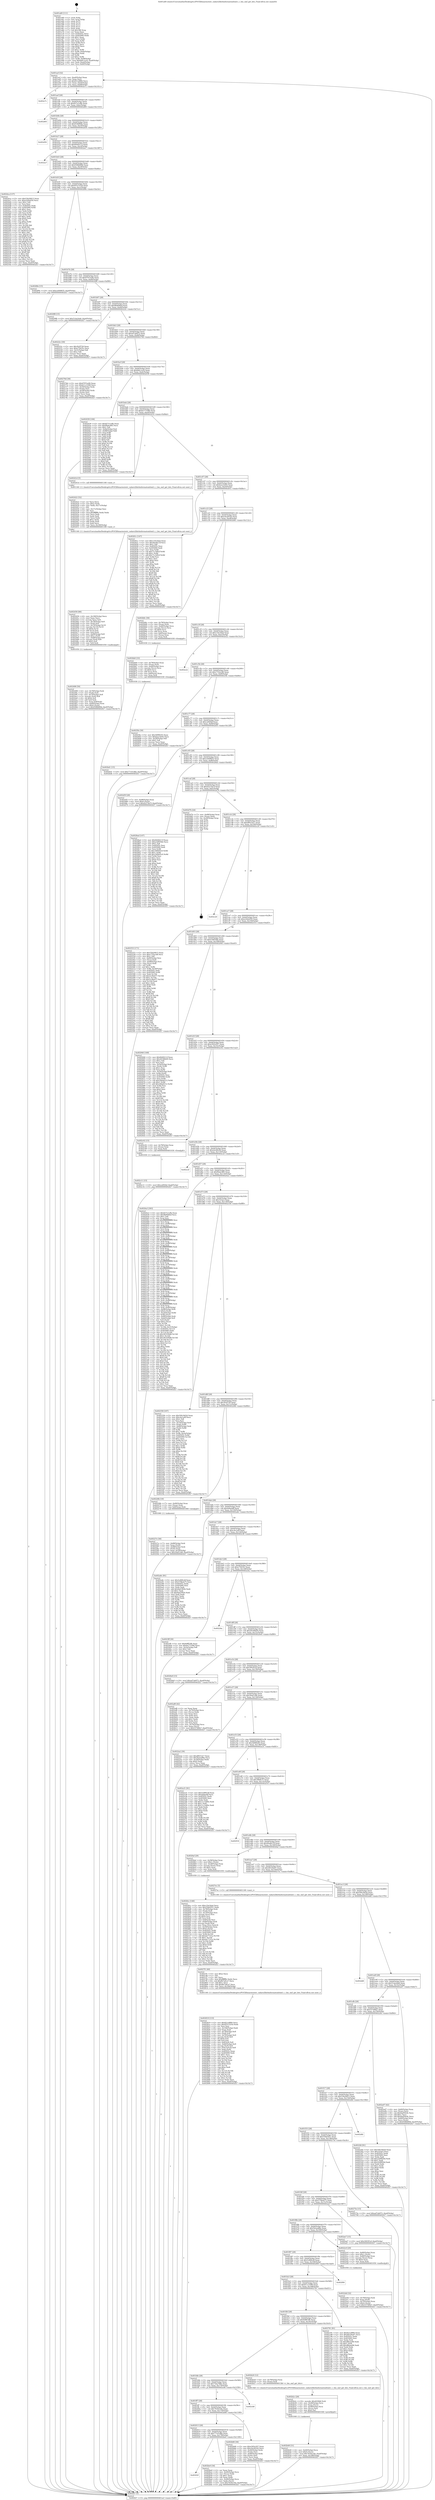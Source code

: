 digraph "0x401a60" {
  label = "0x401a60 (/mnt/c/Users/mathe/Desktop/tcc/POCII/binaries/extr_radare2librbinformatomfomf.c_r_bin_omf_get_bits_Final-ollvm.out::main(0))"
  labelloc = "t"
  node[shape=record]

  Entry [label="",width=0.3,height=0.3,shape=circle,fillcolor=black,style=filled]
  "0x401acf" [label="{
     0x401acf [32]\l
     | [instrs]\l
     &nbsp;&nbsp;0x401acf \<+6\>: mov -0xa0(%rbp),%eax\l
     &nbsp;&nbsp;0x401ad5 \<+2\>: mov %eax,%ecx\l
     &nbsp;&nbsp;0x401ad7 \<+6\>: sub $0x821e8f60,%ecx\l
     &nbsp;&nbsp;0x401add \<+6\>: mov %eax,-0xb4(%rbp)\l
     &nbsp;&nbsp;0x401ae3 \<+6\>: mov %ecx,-0xb8(%rbp)\l
     &nbsp;&nbsp;0x401ae9 \<+6\>: je 0000000000402e7c \<main+0x141c\>\l
  }"]
  "0x402e7c" [label="{
     0x402e7c\l
  }", style=dashed]
  "0x401aef" [label="{
     0x401aef [28]\l
     | [instrs]\l
     &nbsp;&nbsp;0x401aef \<+5\>: jmp 0000000000401af4 \<main+0x94\>\l
     &nbsp;&nbsp;0x401af4 \<+6\>: mov -0xb4(%rbp),%eax\l
     &nbsp;&nbsp;0x401afa \<+5\>: sub $0x827e1e8b,%eax\l
     &nbsp;&nbsp;0x401aff \<+6\>: mov %eax,-0xbc(%rbp)\l
     &nbsp;&nbsp;0x401b05 \<+6\>: je 0000000000402d93 \<main+0x1333\>\l
  }"]
  Exit [label="",width=0.3,height=0.3,shape=circle,fillcolor=black,style=filled,peripheries=2]
  "0x402d93" [label="{
     0x402d93\l
  }", style=dashed]
  "0x401b0b" [label="{
     0x401b0b [28]\l
     | [instrs]\l
     &nbsp;&nbsp;0x401b0b \<+5\>: jmp 0000000000401b10 \<main+0xb0\>\l
     &nbsp;&nbsp;0x401b10 \<+6\>: mov -0xb4(%rbp),%eax\l
     &nbsp;&nbsp;0x401b16 \<+5\>: sub $0x8346f9de,%eax\l
     &nbsp;&nbsp;0x401b1b \<+6\>: mov %eax,-0xc0(%rbp)\l
     &nbsp;&nbsp;0x401b21 \<+6\>: je 0000000000402d50 \<main+0x12f0\>\l
  }"]
  "0x402c11" [label="{
     0x402c11 [15]\l
     | [instrs]\l
     &nbsp;&nbsp;0x402c11 \<+10\>: movl $0xca0f2faf,-0xa0(%rbp)\l
     &nbsp;&nbsp;0x402c1b \<+5\>: jmp 0000000000402f27 \<main+0x14c7\>\l
  }"]
  "0x402d50" [label="{
     0x402d50\l
  }", style=dashed]
  "0x401b27" [label="{
     0x401b27 [28]\l
     | [instrs]\l
     &nbsp;&nbsp;0x401b27 \<+5\>: jmp 0000000000401b2c \<main+0xcc\>\l
     &nbsp;&nbsp;0x401b2c \<+6\>: mov -0xb4(%rbp),%eax\l
     &nbsp;&nbsp;0x401b32 \<+5\>: sub $0x8449211f,%eax\l
     &nbsp;&nbsp;0x401b37 \<+6\>: mov %eax,-0xc4(%rbp)\l
     &nbsp;&nbsp;0x401b3d \<+6\>: je 0000000000402ee7 \<main+0x1487\>\l
  }"]
  "0x40202f" [label="{
     0x40202f\l
  }", style=dashed]
  "0x402ee7" [label="{
     0x402ee7\l
  }", style=dashed]
  "0x401b43" [label="{
     0x401b43 [28]\l
     | [instrs]\l
     &nbsp;&nbsp;0x401b43 \<+5\>: jmp 0000000000401b48 \<main+0xe8\>\l
     &nbsp;&nbsp;0x401b48 \<+6\>: mov -0xb4(%rbp),%eax\l
     &nbsp;&nbsp;0x401b4e \<+5\>: sub $0x9388d69d,%eax\l
     &nbsp;&nbsp;0x401b53 \<+6\>: mov %eax,-0xc8(%rbp)\l
     &nbsp;&nbsp;0x401b59 \<+6\>: je 00000000004024ca \<main+0xa6a\>\l
  }"]
  "0x402be0" [label="{
     0x402be0 [34]\l
     | [instrs]\l
     &nbsp;&nbsp;0x402be0 \<+2\>: xor %eax,%eax\l
     &nbsp;&nbsp;0x402be2 \<+4\>: mov -0x40(%rbp),%rcx\l
     &nbsp;&nbsp;0x402be6 \<+2\>: mov (%rcx),%edx\l
     &nbsp;&nbsp;0x402be8 \<+3\>: sub $0x1,%eax\l
     &nbsp;&nbsp;0x402beb \<+2\>: sub %eax,%edx\l
     &nbsp;&nbsp;0x402bed \<+4\>: mov -0x40(%rbp),%rcx\l
     &nbsp;&nbsp;0x402bf1 \<+2\>: mov %edx,(%rcx)\l
     &nbsp;&nbsp;0x402bf3 \<+10\>: movl $0x7630e18a,-0xa0(%rbp)\l
     &nbsp;&nbsp;0x402bfd \<+5\>: jmp 0000000000402f27 \<main+0x14c7\>\l
  }"]
  "0x4024ca" [label="{
     0x4024ca [137]\l
     | [instrs]\l
     &nbsp;&nbsp;0x4024ca \<+5\>: mov $0x53b20815,%eax\l
     &nbsp;&nbsp;0x4024cf \<+5\>: mov $0xe244e050,%ecx\l
     &nbsp;&nbsp;0x4024d4 \<+2\>: mov $0x1,%dl\l
     &nbsp;&nbsp;0x4024d6 \<+2\>: xor %esi,%esi\l
     &nbsp;&nbsp;0x4024d8 \<+7\>: mov 0x40505c,%edi\l
     &nbsp;&nbsp;0x4024df \<+8\>: mov 0x405060,%r8d\l
     &nbsp;&nbsp;0x4024e7 \<+3\>: sub $0x1,%esi\l
     &nbsp;&nbsp;0x4024ea \<+3\>: mov %edi,%r9d\l
     &nbsp;&nbsp;0x4024ed \<+3\>: add %esi,%r9d\l
     &nbsp;&nbsp;0x4024f0 \<+4\>: imul %r9d,%edi\l
     &nbsp;&nbsp;0x4024f4 \<+3\>: and $0x1,%edi\l
     &nbsp;&nbsp;0x4024f7 \<+3\>: cmp $0x0,%edi\l
     &nbsp;&nbsp;0x4024fa \<+4\>: sete %r10b\l
     &nbsp;&nbsp;0x4024fe \<+4\>: cmp $0xa,%r8d\l
     &nbsp;&nbsp;0x402502 \<+4\>: setl %r11b\l
     &nbsp;&nbsp;0x402506 \<+3\>: mov %r10b,%bl\l
     &nbsp;&nbsp;0x402509 \<+3\>: xor $0xff,%bl\l
     &nbsp;&nbsp;0x40250c \<+3\>: mov %r11b,%r14b\l
     &nbsp;&nbsp;0x40250f \<+4\>: xor $0xff,%r14b\l
     &nbsp;&nbsp;0x402513 \<+3\>: xor $0x1,%dl\l
     &nbsp;&nbsp;0x402516 \<+3\>: mov %bl,%r15b\l
     &nbsp;&nbsp;0x402519 \<+4\>: and $0xff,%r15b\l
     &nbsp;&nbsp;0x40251d \<+3\>: and %dl,%r10b\l
     &nbsp;&nbsp;0x402520 \<+3\>: mov %r14b,%r12b\l
     &nbsp;&nbsp;0x402523 \<+4\>: and $0xff,%r12b\l
     &nbsp;&nbsp;0x402527 \<+3\>: and %dl,%r11b\l
     &nbsp;&nbsp;0x40252a \<+3\>: or %r10b,%r15b\l
     &nbsp;&nbsp;0x40252d \<+3\>: or %r11b,%r12b\l
     &nbsp;&nbsp;0x402530 \<+3\>: xor %r12b,%r15b\l
     &nbsp;&nbsp;0x402533 \<+3\>: or %r14b,%bl\l
     &nbsp;&nbsp;0x402536 \<+3\>: xor $0xff,%bl\l
     &nbsp;&nbsp;0x402539 \<+3\>: or $0x1,%dl\l
     &nbsp;&nbsp;0x40253c \<+2\>: and %dl,%bl\l
     &nbsp;&nbsp;0x40253e \<+3\>: or %bl,%r15b\l
     &nbsp;&nbsp;0x402541 \<+4\>: test $0x1,%r15b\l
     &nbsp;&nbsp;0x402545 \<+3\>: cmovne %ecx,%eax\l
     &nbsp;&nbsp;0x402548 \<+6\>: mov %eax,-0xa0(%rbp)\l
     &nbsp;&nbsp;0x40254e \<+5\>: jmp 0000000000402f27 \<main+0x14c7\>\l
  }"]
  "0x401b5f" [label="{
     0x401b5f [28]\l
     | [instrs]\l
     &nbsp;&nbsp;0x401b5f \<+5\>: jmp 0000000000401b64 \<main+0x104\>\l
     &nbsp;&nbsp;0x401b64 \<+6\>: mov -0xb4(%rbp),%eax\l
     &nbsp;&nbsp;0x401b6a \<+5\>: sub $0x9551525d,%eax\l
     &nbsp;&nbsp;0x401b6f \<+6\>: mov %eax,-0xcc(%rbp)\l
     &nbsp;&nbsp;0x401b75 \<+6\>: je 000000000040289e \<main+0xe3e\>\l
  }"]
  "0x402bd1" [label="{
     0x402bd1 [15]\l
     | [instrs]\l
     &nbsp;&nbsp;0x402bd1 \<+10\>: movl $0x77101dbb,-0xa0(%rbp)\l
     &nbsp;&nbsp;0x402bdb \<+5\>: jmp 0000000000402f27 \<main+0x14c7\>\l
  }"]
  "0x40289e" [label="{
     0x40289e [15]\l
     | [instrs]\l
     &nbsp;&nbsp;0x40289e \<+10\>: movl $0xce009835,-0xa0(%rbp)\l
     &nbsp;&nbsp;0x4028a8 \<+5\>: jmp 0000000000402f27 \<main+0x14c7\>\l
  }"]
  "0x401b7b" [label="{
     0x401b7b [28]\l
     | [instrs]\l
     &nbsp;&nbsp;0x401b7b \<+5\>: jmp 0000000000401b80 \<main+0x120\>\l
     &nbsp;&nbsp;0x401b80 \<+6\>: mov -0xb4(%rbp),%eax\l
     &nbsp;&nbsp;0x401b86 \<+5\>: sub $0x9797ec60,%eax\l
     &nbsp;&nbsp;0x401b8b \<+6\>: mov %eax,-0xd0(%rbp)\l
     &nbsp;&nbsp;0x401b91 \<+6\>: je 00000000004029f8 \<main+0xf98\>\l
  }"]
  "0x402bb0" [label="{
     0x402bb0 [33]\l
     | [instrs]\l
     &nbsp;&nbsp;0x402bb0 \<+4\>: mov -0x78(%rbp),%rax\l
     &nbsp;&nbsp;0x402bb4 \<+3\>: mov (%rax),%rax\l
     &nbsp;&nbsp;0x402bb7 \<+4\>: mov -0x40(%rbp),%rcx\l
     &nbsp;&nbsp;0x402bbb \<+3\>: movslq (%rcx),%rcx\l
     &nbsp;&nbsp;0x402bbe \<+4\>: shl $0x4,%rcx\l
     &nbsp;&nbsp;0x402bc2 \<+3\>: add %rcx,%rax\l
     &nbsp;&nbsp;0x402bc5 \<+4\>: mov 0x8(%rax),%rax\l
     &nbsp;&nbsp;0x402bc9 \<+3\>: mov %rax,%rdi\l
     &nbsp;&nbsp;0x402bcc \<+5\>: call 0000000000401030 \<free@plt\>\l
     | [calls]\l
     &nbsp;&nbsp;0x401030 \{1\} (unknown)\l
  }"]
  "0x4029f8" [label="{
     0x4029f8 [15]\l
     | [instrs]\l
     &nbsp;&nbsp;0x4029f8 \<+10\>: movl $0x51da2da8,-0xa0(%rbp)\l
     &nbsp;&nbsp;0x402a02 \<+5\>: jmp 0000000000402f27 \<main+0x14c7\>\l
  }"]
  "0x401b97" [label="{
     0x401b97 [28]\l
     | [instrs]\l
     &nbsp;&nbsp;0x401b97 \<+5\>: jmp 0000000000401b9c \<main+0x13c\>\l
     &nbsp;&nbsp;0x401b9c \<+6\>: mov -0xb4(%rbp),%eax\l
     &nbsp;&nbsp;0x401ba2 \<+5\>: sub $0x9b0646ef,%eax\l
     &nbsp;&nbsp;0x401ba7 \<+6\>: mov %eax,-0xd4(%rbp)\l
     &nbsp;&nbsp;0x401bad \<+6\>: je 000000000040222c \<main+0x7cc\>\l
  }"]
  "0x402013" [label="{
     0x402013 [28]\l
     | [instrs]\l
     &nbsp;&nbsp;0x402013 \<+5\>: jmp 0000000000402018 \<main+0x5b8\>\l
     &nbsp;&nbsp;0x402018 \<+6\>: mov -0xb4(%rbp),%eax\l
     &nbsp;&nbsp;0x40201e \<+5\>: sub $0x77101dbb,%eax\l
     &nbsp;&nbsp;0x402023 \<+6\>: mov %eax,-0x178(%rbp)\l
     &nbsp;&nbsp;0x402029 \<+6\>: je 0000000000402be0 \<main+0x1180\>\l
  }"]
  "0x40222c" [label="{
     0x40222c [30]\l
     | [instrs]\l
     &nbsp;&nbsp;0x40222c \<+5\>: mov $0x3b3f729,%eax\l
     &nbsp;&nbsp;0x402231 \<+5\>: mov $0xe75635c,%ecx\l
     &nbsp;&nbsp;0x402236 \<+3\>: mov -0x31(%rbp),%dl\l
     &nbsp;&nbsp;0x402239 \<+3\>: test $0x1,%dl\l
     &nbsp;&nbsp;0x40223c \<+3\>: cmovne %ecx,%eax\l
     &nbsp;&nbsp;0x40223f \<+6\>: mov %eax,-0xa0(%rbp)\l
     &nbsp;&nbsp;0x402245 \<+5\>: jmp 0000000000402f27 \<main+0x14c7\>\l
  }"]
  "0x401bb3" [label="{
     0x401bb3 [28]\l
     | [instrs]\l
     &nbsp;&nbsp;0x401bb3 \<+5\>: jmp 0000000000401bb8 \<main+0x158\>\l
     &nbsp;&nbsp;0x401bb8 \<+6\>: mov -0xb4(%rbp),%eax\l
     &nbsp;&nbsp;0x401bbe \<+5\>: sub $0xad7ab972,%eax\l
     &nbsp;&nbsp;0x401bc3 \<+6\>: mov %eax,-0xd8(%rbp)\l
     &nbsp;&nbsp;0x401bc9 \<+6\>: je 000000000040276d \<main+0xd0d\>\l
  }"]
  "0x402b68" [label="{
     0x402b68 [36]\l
     | [instrs]\l
     &nbsp;&nbsp;0x402b68 \<+5\>: mov $0xe565e507,%eax\l
     &nbsp;&nbsp;0x402b6d \<+5\>: mov $0xc0e28320,%ecx\l
     &nbsp;&nbsp;0x402b72 \<+4\>: mov -0x40(%rbp),%rdx\l
     &nbsp;&nbsp;0x402b76 \<+2\>: mov (%rdx),%esi\l
     &nbsp;&nbsp;0x402b78 \<+4\>: mov -0x80(%rbp),%rdx\l
     &nbsp;&nbsp;0x402b7c \<+2\>: cmp (%rdx),%esi\l
     &nbsp;&nbsp;0x402b7e \<+3\>: cmovl %ecx,%eax\l
     &nbsp;&nbsp;0x402b81 \<+6\>: mov %eax,-0xa0(%rbp)\l
     &nbsp;&nbsp;0x402b87 \<+5\>: jmp 0000000000402f27 \<main+0x14c7\>\l
  }"]
  "0x40276d" [label="{
     0x40276d [36]\l
     | [instrs]\l
     &nbsp;&nbsp;0x40276d \<+5\>: mov $0x9797ec60,%eax\l
     &nbsp;&nbsp;0x402772 \<+5\>: mov $0x611c5399,%ecx\l
     &nbsp;&nbsp;0x402777 \<+4\>: mov -0x50(%rbp),%rdx\l
     &nbsp;&nbsp;0x40277b \<+2\>: mov (%rdx),%esi\l
     &nbsp;&nbsp;0x40277d \<+4\>: mov -0x58(%rbp),%rdx\l
     &nbsp;&nbsp;0x402781 \<+2\>: cmp (%rdx),%esi\l
     &nbsp;&nbsp;0x402783 \<+3\>: cmovl %ecx,%eax\l
     &nbsp;&nbsp;0x402786 \<+6\>: mov %eax,-0xa0(%rbp)\l
     &nbsp;&nbsp;0x40278c \<+5\>: jmp 0000000000402f27 \<main+0x14c7\>\l
  }"]
  "0x401bcf" [label="{
     0x401bcf [28]\l
     | [instrs]\l
     &nbsp;&nbsp;0x401bcf \<+5\>: jmp 0000000000401bd4 \<main+0x174\>\l
     &nbsp;&nbsp;0x401bd4 \<+6\>: mov -0xb4(%rbp),%eax\l
     &nbsp;&nbsp;0x401bda \<+5\>: sub $0xbbfc1e24,%eax\l
     &nbsp;&nbsp;0x401bdf \<+6\>: mov %eax,-0xdc(%rbp)\l
     &nbsp;&nbsp;0x401be5 \<+6\>: je 0000000000402039 \<main+0x5d9\>\l
  }"]
  "0x401ff7" [label="{
     0x401ff7 [28]\l
     | [instrs]\l
     &nbsp;&nbsp;0x401ff7 \<+5\>: jmp 0000000000401ffc \<main+0x59c\>\l
     &nbsp;&nbsp;0x401ffc \<+6\>: mov -0xb4(%rbp),%eax\l
     &nbsp;&nbsp;0x402002 \<+5\>: sub $0x7630e18a,%eax\l
     &nbsp;&nbsp;0x402007 \<+6\>: mov %eax,-0x174(%rbp)\l
     &nbsp;&nbsp;0x40200d \<+6\>: je 0000000000402b68 \<main+0x1108\>\l
  }"]
  "0x402039" [label="{
     0x402039 [106]\l
     | [instrs]\l
     &nbsp;&nbsp;0x402039 \<+5\>: mov $0x827e1e8b,%eax\l
     &nbsp;&nbsp;0x40203e \<+5\>: mov $0xf9abc983,%ecx\l
     &nbsp;&nbsp;0x402043 \<+2\>: mov $0x1,%dl\l
     &nbsp;&nbsp;0x402045 \<+7\>: mov -0x9a(%rbp),%sil\l
     &nbsp;&nbsp;0x40204c \<+7\>: mov -0x99(%rbp),%dil\l
     &nbsp;&nbsp;0x402053 \<+3\>: mov %sil,%r8b\l
     &nbsp;&nbsp;0x402056 \<+4\>: xor $0xff,%r8b\l
     &nbsp;&nbsp;0x40205a \<+3\>: mov %dil,%r9b\l
     &nbsp;&nbsp;0x40205d \<+4\>: xor $0xff,%r9b\l
     &nbsp;&nbsp;0x402061 \<+3\>: xor $0x0,%dl\l
     &nbsp;&nbsp;0x402064 \<+3\>: mov %r8b,%r10b\l
     &nbsp;&nbsp;0x402067 \<+4\>: and $0x0,%r10b\l
     &nbsp;&nbsp;0x40206b \<+3\>: and %dl,%sil\l
     &nbsp;&nbsp;0x40206e \<+3\>: mov %r9b,%r11b\l
     &nbsp;&nbsp;0x402071 \<+4\>: and $0x0,%r11b\l
     &nbsp;&nbsp;0x402075 \<+3\>: and %dl,%dil\l
     &nbsp;&nbsp;0x402078 \<+3\>: or %sil,%r10b\l
     &nbsp;&nbsp;0x40207b \<+3\>: or %dil,%r11b\l
     &nbsp;&nbsp;0x40207e \<+3\>: xor %r11b,%r10b\l
     &nbsp;&nbsp;0x402081 \<+3\>: or %r9b,%r8b\l
     &nbsp;&nbsp;0x402084 \<+4\>: xor $0xff,%r8b\l
     &nbsp;&nbsp;0x402088 \<+3\>: or $0x0,%dl\l
     &nbsp;&nbsp;0x40208b \<+3\>: and %dl,%r8b\l
     &nbsp;&nbsp;0x40208e \<+3\>: or %r8b,%r10b\l
     &nbsp;&nbsp;0x402091 \<+4\>: test $0x1,%r10b\l
     &nbsp;&nbsp;0x402095 \<+3\>: cmovne %ecx,%eax\l
     &nbsp;&nbsp;0x402098 \<+6\>: mov %eax,-0xa0(%rbp)\l
     &nbsp;&nbsp;0x40209e \<+5\>: jmp 0000000000402f27 \<main+0x14c7\>\l
  }"]
  "0x401beb" [label="{
     0x401beb [28]\l
     | [instrs]\l
     &nbsp;&nbsp;0x401beb \<+5\>: jmp 0000000000401bf0 \<main+0x190\>\l
     &nbsp;&nbsp;0x401bf0 \<+6\>: mov -0xb4(%rbp),%eax\l
     &nbsp;&nbsp;0x401bf6 \<+5\>: sub $0xbe773380,%eax\l
     &nbsp;&nbsp;0x401bfb \<+6\>: mov %eax,-0xe0(%rbp)\l
     &nbsp;&nbsp;0x401c01 \<+6\>: je 000000000040241d \<main+0x9bd\>\l
  }"]
  "0x402f27" [label="{
     0x402f27 [5]\l
     | [instrs]\l
     &nbsp;&nbsp;0x402f27 \<+5\>: jmp 0000000000401acf \<main+0x6f\>\l
  }"]
  "0x401a60" [label="{
     0x401a60 [111]\l
     | [instrs]\l
     &nbsp;&nbsp;0x401a60 \<+1\>: push %rbp\l
     &nbsp;&nbsp;0x401a61 \<+3\>: mov %rsp,%rbp\l
     &nbsp;&nbsp;0x401a64 \<+2\>: push %r15\l
     &nbsp;&nbsp;0x401a66 \<+2\>: push %r14\l
     &nbsp;&nbsp;0x401a68 \<+2\>: push %r13\l
     &nbsp;&nbsp;0x401a6a \<+2\>: push %r12\l
     &nbsp;&nbsp;0x401a6c \<+1\>: push %rbx\l
     &nbsp;&nbsp;0x401a6d \<+7\>: sub $0x188,%rsp\l
     &nbsp;&nbsp;0x401a74 \<+2\>: xor %eax,%eax\l
     &nbsp;&nbsp;0x401a76 \<+7\>: mov 0x40505c,%ecx\l
     &nbsp;&nbsp;0x401a7d \<+7\>: mov 0x405060,%edx\l
     &nbsp;&nbsp;0x401a84 \<+3\>: sub $0x1,%eax\l
     &nbsp;&nbsp;0x401a87 \<+3\>: mov %ecx,%r8d\l
     &nbsp;&nbsp;0x401a8a \<+3\>: add %eax,%r8d\l
     &nbsp;&nbsp;0x401a8d \<+4\>: imul %r8d,%ecx\l
     &nbsp;&nbsp;0x401a91 \<+3\>: and $0x1,%ecx\l
     &nbsp;&nbsp;0x401a94 \<+3\>: cmp $0x0,%ecx\l
     &nbsp;&nbsp;0x401a97 \<+4\>: sete %r9b\l
     &nbsp;&nbsp;0x401a9b \<+4\>: and $0x1,%r9b\l
     &nbsp;&nbsp;0x401a9f \<+7\>: mov %r9b,-0x9a(%rbp)\l
     &nbsp;&nbsp;0x401aa6 \<+3\>: cmp $0xa,%edx\l
     &nbsp;&nbsp;0x401aa9 \<+4\>: setl %r9b\l
     &nbsp;&nbsp;0x401aad \<+4\>: and $0x1,%r9b\l
     &nbsp;&nbsp;0x401ab1 \<+7\>: mov %r9b,-0x99(%rbp)\l
     &nbsp;&nbsp;0x401ab8 \<+10\>: movl $0xbbfc1e24,-0xa0(%rbp)\l
     &nbsp;&nbsp;0x401ac2 \<+6\>: mov %edi,-0xa4(%rbp)\l
     &nbsp;&nbsp;0x401ac8 \<+7\>: mov %rsi,-0xb0(%rbp)\l
  }"]
  "0x402cb8" [label="{
     0x402cb8\l
  }", style=dashed]
  "0x40241d" [label="{
     0x40241d [5]\l
     | [instrs]\l
     &nbsp;&nbsp;0x40241d \<+5\>: call 0000000000401160 \<next_i\>\l
     | [calls]\l
     &nbsp;&nbsp;0x401160 \{1\} (/mnt/c/Users/mathe/Desktop/tcc/POCII/binaries/extr_radare2librbinformatomfomf.c_r_bin_omf_get_bits_Final-ollvm.out::next_i)\l
  }"]
  "0x401c07" [label="{
     0x401c07 [28]\l
     | [instrs]\l
     &nbsp;&nbsp;0x401c07 \<+5\>: jmp 0000000000401c0c \<main+0x1ac\>\l
     &nbsp;&nbsp;0x401c0c \<+6\>: mov -0xb4(%rbp),%eax\l
     &nbsp;&nbsp;0x401c12 \<+5\>: sub $0xbea14e63,%eax\l
     &nbsp;&nbsp;0x401c17 \<+6\>: mov %eax,-0xe4(%rbp)\l
     &nbsp;&nbsp;0x401c1d \<+6\>: je 000000000040261c \<main+0xbbc\>\l
  }"]
  "0x402b49" [label="{
     0x402b49 [31]\l
     | [instrs]\l
     &nbsp;&nbsp;0x402b49 \<+4\>: mov -0x40(%rbp),%rcx\l
     &nbsp;&nbsp;0x402b4d \<+6\>: movl $0x0,(%rcx)\l
     &nbsp;&nbsp;0x402b53 \<+10\>: movl $0x7630e18a,-0xa0(%rbp)\l
     &nbsp;&nbsp;0x402b5d \<+6\>: mov %eax,-0x188(%rbp)\l
     &nbsp;&nbsp;0x402b63 \<+5\>: jmp 0000000000402f27 \<main+0x14c7\>\l
  }"]
  "0x40261c" [label="{
     0x40261c [147]\l
     | [instrs]\l
     &nbsp;&nbsp;0x40261c \<+5\>: mov $0xc10e3da4,%eax\l
     &nbsp;&nbsp;0x402621 \<+5\>: mov $0x40a4b13f,%ecx\l
     &nbsp;&nbsp;0x402626 \<+2\>: mov $0x1,%dl\l
     &nbsp;&nbsp;0x402628 \<+7\>: mov 0x40505c,%esi\l
     &nbsp;&nbsp;0x40262f \<+7\>: mov 0x405060,%edi\l
     &nbsp;&nbsp;0x402636 \<+3\>: mov %esi,%r8d\l
     &nbsp;&nbsp;0x402639 \<+7\>: sub $0x71c3d0cf,%r8d\l
     &nbsp;&nbsp;0x402640 \<+4\>: sub $0x1,%r8d\l
     &nbsp;&nbsp;0x402644 \<+7\>: add $0x71c3d0cf,%r8d\l
     &nbsp;&nbsp;0x40264b \<+4\>: imul %r8d,%esi\l
     &nbsp;&nbsp;0x40264f \<+3\>: and $0x1,%esi\l
     &nbsp;&nbsp;0x402652 \<+3\>: cmp $0x0,%esi\l
     &nbsp;&nbsp;0x402655 \<+4\>: sete %r9b\l
     &nbsp;&nbsp;0x402659 \<+3\>: cmp $0xa,%edi\l
     &nbsp;&nbsp;0x40265c \<+4\>: setl %r10b\l
     &nbsp;&nbsp;0x402660 \<+3\>: mov %r9b,%r11b\l
     &nbsp;&nbsp;0x402663 \<+4\>: xor $0xff,%r11b\l
     &nbsp;&nbsp;0x402667 \<+3\>: mov %r10b,%bl\l
     &nbsp;&nbsp;0x40266a \<+3\>: xor $0xff,%bl\l
     &nbsp;&nbsp;0x40266d \<+3\>: xor $0x1,%dl\l
     &nbsp;&nbsp;0x402670 \<+3\>: mov %r11b,%r14b\l
     &nbsp;&nbsp;0x402673 \<+4\>: and $0xff,%r14b\l
     &nbsp;&nbsp;0x402677 \<+3\>: and %dl,%r9b\l
     &nbsp;&nbsp;0x40267a \<+3\>: mov %bl,%r15b\l
     &nbsp;&nbsp;0x40267d \<+4\>: and $0xff,%r15b\l
     &nbsp;&nbsp;0x402681 \<+3\>: and %dl,%r10b\l
     &nbsp;&nbsp;0x402684 \<+3\>: or %r9b,%r14b\l
     &nbsp;&nbsp;0x402687 \<+3\>: or %r10b,%r15b\l
     &nbsp;&nbsp;0x40268a \<+3\>: xor %r15b,%r14b\l
     &nbsp;&nbsp;0x40268d \<+3\>: or %bl,%r11b\l
     &nbsp;&nbsp;0x402690 \<+4\>: xor $0xff,%r11b\l
     &nbsp;&nbsp;0x402694 \<+3\>: or $0x1,%dl\l
     &nbsp;&nbsp;0x402697 \<+3\>: and %dl,%r11b\l
     &nbsp;&nbsp;0x40269a \<+3\>: or %r11b,%r14b\l
     &nbsp;&nbsp;0x40269d \<+4\>: test $0x1,%r14b\l
     &nbsp;&nbsp;0x4026a1 \<+3\>: cmovne %ecx,%eax\l
     &nbsp;&nbsp;0x4026a4 \<+6\>: mov %eax,-0xa0(%rbp)\l
     &nbsp;&nbsp;0x4026aa \<+5\>: jmp 0000000000402f27 \<main+0x14c7\>\l
  }"]
  "0x401c23" [label="{
     0x401c23 [28]\l
     | [instrs]\l
     &nbsp;&nbsp;0x401c23 \<+5\>: jmp 0000000000401c28 \<main+0x1c8\>\l
     &nbsp;&nbsp;0x401c28 \<+6\>: mov -0xb4(%rbp),%eax\l
     &nbsp;&nbsp;0x401c2e \<+5\>: sub $0xc0e28320,%eax\l
     &nbsp;&nbsp;0x401c33 \<+6\>: mov %eax,-0xe8(%rbp)\l
     &nbsp;&nbsp;0x401c39 \<+6\>: je 0000000000402b8c \<main+0x112c\>\l
  }"]
  "0x402b2c" [label="{
     0x402b2c [29]\l
     | [instrs]\l
     &nbsp;&nbsp;0x402b2c \<+10\>: movabs $0x4030b6,%rdi\l
     &nbsp;&nbsp;0x402b36 \<+4\>: mov -0x48(%rbp),%rcx\l
     &nbsp;&nbsp;0x402b3a \<+2\>: mov %eax,(%rcx)\l
     &nbsp;&nbsp;0x402b3c \<+4\>: mov -0x48(%rbp),%rcx\l
     &nbsp;&nbsp;0x402b40 \<+2\>: mov (%rcx),%esi\l
     &nbsp;&nbsp;0x402b42 \<+2\>: mov $0x0,%al\l
     &nbsp;&nbsp;0x402b44 \<+5\>: call 0000000000401040 \<printf@plt\>\l
     | [calls]\l
     &nbsp;&nbsp;0x401040 \{1\} (unknown)\l
  }"]
  "0x402b8c" [label="{
     0x402b8c [36]\l
     | [instrs]\l
     &nbsp;&nbsp;0x402b8c \<+4\>: mov -0x78(%rbp),%rax\l
     &nbsp;&nbsp;0x402b90 \<+3\>: mov (%rax),%rax\l
     &nbsp;&nbsp;0x402b93 \<+4\>: mov -0x40(%rbp),%rcx\l
     &nbsp;&nbsp;0x402b97 \<+3\>: movslq (%rcx),%rcx\l
     &nbsp;&nbsp;0x402b9a \<+4\>: shl $0x4,%rcx\l
     &nbsp;&nbsp;0x402b9e \<+3\>: add %rcx,%rax\l
     &nbsp;&nbsp;0x402ba1 \<+4\>: mov 0x8(%rax),%rax\l
     &nbsp;&nbsp;0x402ba5 \<+3\>: mov (%rax),%rax\l
     &nbsp;&nbsp;0x402ba8 \<+3\>: mov %rax,%rdi\l
     &nbsp;&nbsp;0x402bab \<+5\>: call 0000000000401030 \<free@plt\>\l
     | [calls]\l
     &nbsp;&nbsp;0x401030 \{1\} (unknown)\l
  }"]
  "0x401c3f" [label="{
     0x401c3f [28]\l
     | [instrs]\l
     &nbsp;&nbsp;0x401c3f \<+5\>: jmp 0000000000401c44 \<main+0x1e4\>\l
     &nbsp;&nbsp;0x401c44 \<+6\>: mov -0xb4(%rbp),%eax\l
     &nbsp;&nbsp;0x401c4a \<+5\>: sub $0xc10e3da4,%eax\l
     &nbsp;&nbsp;0x401c4f \<+6\>: mov %eax,-0xec(%rbp)\l
     &nbsp;&nbsp;0x401c55 \<+6\>: je 0000000000402e22 \<main+0x13c2\>\l
  }"]
  "0x401fdb" [label="{
     0x401fdb [28]\l
     | [instrs]\l
     &nbsp;&nbsp;0x401fdb \<+5\>: jmp 0000000000401fe0 \<main+0x580\>\l
     &nbsp;&nbsp;0x401fe0 \<+6\>: mov -0xb4(%rbp),%eax\l
     &nbsp;&nbsp;0x401fe6 \<+5\>: sub $0x72ba769e,%eax\l
     &nbsp;&nbsp;0x401feb \<+6\>: mov %eax,-0x170(%rbp)\l
     &nbsp;&nbsp;0x401ff1 \<+6\>: je 0000000000402cb8 \<main+0x1258\>\l
  }"]
  "0x402e22" [label="{
     0x402e22\l
  }", style=dashed]
  "0x401c5b" [label="{
     0x401c5b [28]\l
     | [instrs]\l
     &nbsp;&nbsp;0x401c5b \<+5\>: jmp 0000000000401c60 \<main+0x200\>\l
     &nbsp;&nbsp;0x401c60 \<+6\>: mov -0xb4(%rbp),%eax\l
     &nbsp;&nbsp;0x401c66 \<+5\>: sub $0xc735a1d8,%eax\l
     &nbsp;&nbsp;0x401c6b \<+6\>: mov %eax,-0xf0(%rbp)\l
     &nbsp;&nbsp;0x401c71 \<+6\>: je 00000000004025fe \<main+0xb9e\>\l
  }"]
  "0x402b20" [label="{
     0x402b20 [12]\l
     | [instrs]\l
     &nbsp;&nbsp;0x402b20 \<+4\>: mov -0x78(%rbp),%rax\l
     &nbsp;&nbsp;0x402b24 \<+3\>: mov (%rax),%rdi\l
     &nbsp;&nbsp;0x402b27 \<+5\>: call 00000000004013b0 \<r_bin_omf_get_bits\>\l
     | [calls]\l
     &nbsp;&nbsp;0x4013b0 \{1\} (/mnt/c/Users/mathe/Desktop/tcc/POCII/binaries/extr_radare2librbinformatomfomf.c_r_bin_omf_get_bits_Final-ollvm.out::r_bin_omf_get_bits)\l
  }"]
  "0x4025fe" [label="{
     0x4025fe [30]\l
     | [instrs]\l
     &nbsp;&nbsp;0x4025fe \<+5\>: mov $0x3bf99245,%eax\l
     &nbsp;&nbsp;0x402603 \<+5\>: mov $0xbea14e63,%ecx\l
     &nbsp;&nbsp;0x402608 \<+3\>: mov -0x29(%rbp),%dl\l
     &nbsp;&nbsp;0x40260b \<+3\>: test $0x1,%dl\l
     &nbsp;&nbsp;0x40260e \<+3\>: cmovne %ecx,%eax\l
     &nbsp;&nbsp;0x402611 \<+6\>: mov %eax,-0xa0(%rbp)\l
     &nbsp;&nbsp;0x402617 \<+5\>: jmp 0000000000402f27 \<main+0x14c7\>\l
  }"]
  "0x401c77" [label="{
     0x401c77 [28]\l
     | [instrs]\l
     &nbsp;&nbsp;0x401c77 \<+5\>: jmp 0000000000401c7c \<main+0x21c\>\l
     &nbsp;&nbsp;0x401c7c \<+6\>: mov -0xb4(%rbp),%eax\l
     &nbsp;&nbsp;0x401c82 \<+5\>: sub $0xca0f2faf,%eax\l
     &nbsp;&nbsp;0x401c87 \<+6\>: mov %eax,-0xf4(%rbp)\l
     &nbsp;&nbsp;0x401c8d \<+6\>: je 0000000000402d5f \<main+0x12ff\>\l
  }"]
  "0x402819" [label="{
     0x402819 [133]\l
     | [instrs]\l
     &nbsp;&nbsp;0x402819 \<+5\>: mov $0x821e8f60,%ecx\l
     &nbsp;&nbsp;0x40281e \<+5\>: mov $0x9551525d,%edx\l
     &nbsp;&nbsp;0x402823 \<+2\>: xor %esi,%esi\l
     &nbsp;&nbsp;0x402825 \<+6\>: mov -0x184(%rbp),%edi\l
     &nbsp;&nbsp;0x40282b \<+3\>: imul %eax,%edi\l
     &nbsp;&nbsp;0x40282e \<+4\>: mov -0x78(%rbp),%r8\l
     &nbsp;&nbsp;0x402832 \<+3\>: mov (%r8),%r8\l
     &nbsp;&nbsp;0x402835 \<+4\>: mov -0x70(%rbp),%r9\l
     &nbsp;&nbsp;0x402839 \<+3\>: movslq (%r9),%r9\l
     &nbsp;&nbsp;0x40283c \<+4\>: shl $0x4,%r9\l
     &nbsp;&nbsp;0x402840 \<+3\>: add %r9,%r8\l
     &nbsp;&nbsp;0x402843 \<+4\>: mov 0x8(%r8),%r8\l
     &nbsp;&nbsp;0x402847 \<+4\>: mov -0x60(%rbp),%r9\l
     &nbsp;&nbsp;0x40284b \<+3\>: movslq (%r9),%r9\l
     &nbsp;&nbsp;0x40284e \<+4\>: mov (%r8,%r9,8),%r8\l
     &nbsp;&nbsp;0x402852 \<+3\>: mov %edi,(%r8)\l
     &nbsp;&nbsp;0x402855 \<+7\>: mov 0x40505c,%eax\l
     &nbsp;&nbsp;0x40285c \<+7\>: mov 0x405060,%edi\l
     &nbsp;&nbsp;0x402863 \<+3\>: sub $0x1,%esi\l
     &nbsp;&nbsp;0x402866 \<+3\>: mov %eax,%r10d\l
     &nbsp;&nbsp;0x402869 \<+3\>: add %esi,%r10d\l
     &nbsp;&nbsp;0x40286c \<+4\>: imul %r10d,%eax\l
     &nbsp;&nbsp;0x402870 \<+3\>: and $0x1,%eax\l
     &nbsp;&nbsp;0x402873 \<+3\>: cmp $0x0,%eax\l
     &nbsp;&nbsp;0x402876 \<+4\>: sete %r11b\l
     &nbsp;&nbsp;0x40287a \<+3\>: cmp $0xa,%edi\l
     &nbsp;&nbsp;0x40287d \<+3\>: setl %bl\l
     &nbsp;&nbsp;0x402880 \<+3\>: mov %r11b,%r14b\l
     &nbsp;&nbsp;0x402883 \<+3\>: and %bl,%r14b\l
     &nbsp;&nbsp;0x402886 \<+3\>: xor %bl,%r11b\l
     &nbsp;&nbsp;0x402889 \<+3\>: or %r11b,%r14b\l
     &nbsp;&nbsp;0x40288c \<+4\>: test $0x1,%r14b\l
     &nbsp;&nbsp;0x402890 \<+3\>: cmovne %edx,%ecx\l
     &nbsp;&nbsp;0x402893 \<+6\>: mov %ecx,-0xa0(%rbp)\l
     &nbsp;&nbsp;0x402899 \<+5\>: jmp 0000000000402f27 \<main+0x14c7\>\l
  }"]
  "0x402d5f" [label="{
     0x402d5f [28]\l
     | [instrs]\l
     &nbsp;&nbsp;0x402d5f \<+7\>: mov -0x98(%rbp),%rax\l
     &nbsp;&nbsp;0x402d66 \<+6\>: movl $0x0,(%rax)\l
     &nbsp;&nbsp;0x402d6c \<+10\>: movl $0xd227da7f,-0xa0(%rbp)\l
     &nbsp;&nbsp;0x402d76 \<+5\>: jmp 0000000000402f27 \<main+0x14c7\>\l
  }"]
  "0x401c93" [label="{
     0x401c93 [28]\l
     | [instrs]\l
     &nbsp;&nbsp;0x401c93 \<+5\>: jmp 0000000000401c98 \<main+0x238\>\l
     &nbsp;&nbsp;0x401c98 \<+6\>: mov -0xb4(%rbp),%eax\l
     &nbsp;&nbsp;0x401c9e \<+5\>: sub $0xce009835,%eax\l
     &nbsp;&nbsp;0x401ca3 \<+6\>: mov %eax,-0xf8(%rbp)\l
     &nbsp;&nbsp;0x401ca9 \<+6\>: je 00000000004028ad \<main+0xe4d\>\l
  }"]
  "0x4027f1" [label="{
     0x4027f1 [40]\l
     | [instrs]\l
     &nbsp;&nbsp;0x4027f1 \<+5\>: mov $0x2,%ecx\l
     &nbsp;&nbsp;0x4027f6 \<+1\>: cltd\l
     &nbsp;&nbsp;0x4027f7 \<+2\>: idiv %ecx\l
     &nbsp;&nbsp;0x4027f9 \<+6\>: imul $0xfffffffe,%edx,%ecx\l
     &nbsp;&nbsp;0x4027ff \<+6\>: sub $0x8b7a6ca7,%ecx\l
     &nbsp;&nbsp;0x402805 \<+3\>: add $0x1,%ecx\l
     &nbsp;&nbsp;0x402808 \<+6\>: add $0x8b7a6ca7,%ecx\l
     &nbsp;&nbsp;0x40280e \<+6\>: mov %ecx,-0x184(%rbp)\l
     &nbsp;&nbsp;0x402814 \<+5\>: call 0000000000401160 \<next_i\>\l
     | [calls]\l
     &nbsp;&nbsp;0x401160 \{1\} (/mnt/c/Users/mathe/Desktop/tcc/POCII/binaries/extr_radare2librbinformatomfomf.c_r_bin_omf_get_bits_Final-ollvm.out::next_i)\l
  }"]
  "0x4028ad" [label="{
     0x4028ad [147]\l
     | [instrs]\l
     &nbsp;&nbsp;0x4028ad \<+5\>: mov $0x8449211f,%eax\l
     &nbsp;&nbsp;0x4028b2 \<+5\>: mov $0xe3df55bb,%ecx\l
     &nbsp;&nbsp;0x4028b7 \<+2\>: mov $0x1,%dl\l
     &nbsp;&nbsp;0x4028b9 \<+7\>: mov 0x40505c,%esi\l
     &nbsp;&nbsp;0x4028c0 \<+7\>: mov 0x405060,%edi\l
     &nbsp;&nbsp;0x4028c7 \<+3\>: mov %esi,%r8d\l
     &nbsp;&nbsp;0x4028ca \<+7\>: sub $0x160b05c0,%r8d\l
     &nbsp;&nbsp;0x4028d1 \<+4\>: sub $0x1,%r8d\l
     &nbsp;&nbsp;0x4028d5 \<+7\>: add $0x160b05c0,%r8d\l
     &nbsp;&nbsp;0x4028dc \<+4\>: imul %r8d,%esi\l
     &nbsp;&nbsp;0x4028e0 \<+3\>: and $0x1,%esi\l
     &nbsp;&nbsp;0x4028e3 \<+3\>: cmp $0x0,%esi\l
     &nbsp;&nbsp;0x4028e6 \<+4\>: sete %r9b\l
     &nbsp;&nbsp;0x4028ea \<+3\>: cmp $0xa,%edi\l
     &nbsp;&nbsp;0x4028ed \<+4\>: setl %r10b\l
     &nbsp;&nbsp;0x4028f1 \<+3\>: mov %r9b,%r11b\l
     &nbsp;&nbsp;0x4028f4 \<+4\>: xor $0xff,%r11b\l
     &nbsp;&nbsp;0x4028f8 \<+3\>: mov %r10b,%bl\l
     &nbsp;&nbsp;0x4028fb \<+3\>: xor $0xff,%bl\l
     &nbsp;&nbsp;0x4028fe \<+3\>: xor $0x1,%dl\l
     &nbsp;&nbsp;0x402901 \<+3\>: mov %r11b,%r14b\l
     &nbsp;&nbsp;0x402904 \<+4\>: and $0xff,%r14b\l
     &nbsp;&nbsp;0x402908 \<+3\>: and %dl,%r9b\l
     &nbsp;&nbsp;0x40290b \<+3\>: mov %bl,%r15b\l
     &nbsp;&nbsp;0x40290e \<+4\>: and $0xff,%r15b\l
     &nbsp;&nbsp;0x402912 \<+3\>: and %dl,%r10b\l
     &nbsp;&nbsp;0x402915 \<+3\>: or %r9b,%r14b\l
     &nbsp;&nbsp;0x402918 \<+3\>: or %r10b,%r15b\l
     &nbsp;&nbsp;0x40291b \<+3\>: xor %r15b,%r14b\l
     &nbsp;&nbsp;0x40291e \<+3\>: or %bl,%r11b\l
     &nbsp;&nbsp;0x402921 \<+4\>: xor $0xff,%r11b\l
     &nbsp;&nbsp;0x402925 \<+3\>: or $0x1,%dl\l
     &nbsp;&nbsp;0x402928 \<+3\>: and %dl,%r11b\l
     &nbsp;&nbsp;0x40292b \<+3\>: or %r11b,%r14b\l
     &nbsp;&nbsp;0x40292e \<+4\>: test $0x1,%r14b\l
     &nbsp;&nbsp;0x402932 \<+3\>: cmovne %ecx,%eax\l
     &nbsp;&nbsp;0x402935 \<+6\>: mov %eax,-0xa0(%rbp)\l
     &nbsp;&nbsp;0x40293b \<+5\>: jmp 0000000000402f27 \<main+0x14c7\>\l
  }"]
  "0x401caf" [label="{
     0x401caf [28]\l
     | [instrs]\l
     &nbsp;&nbsp;0x401caf \<+5\>: jmp 0000000000401cb4 \<main+0x254\>\l
     &nbsp;&nbsp;0x401cb4 \<+6\>: mov -0xb4(%rbp),%eax\l
     &nbsp;&nbsp;0x401cba \<+5\>: sub $0xd227da7f,%eax\l
     &nbsp;&nbsp;0x401cbf \<+6\>: mov %eax,-0xfc(%rbp)\l
     &nbsp;&nbsp;0x401cc5 \<+6\>: je 0000000000402d7b \<main+0x131b\>\l
  }"]
  "0x401fbf" [label="{
     0x401fbf [28]\l
     | [instrs]\l
     &nbsp;&nbsp;0x401fbf \<+5\>: jmp 0000000000401fc4 \<main+0x564\>\l
     &nbsp;&nbsp;0x401fc4 \<+6\>: mov -0xb4(%rbp),%eax\l
     &nbsp;&nbsp;0x401fca \<+5\>: sub $0x6dff53fb,%eax\l
     &nbsp;&nbsp;0x401fcf \<+6\>: mov %eax,-0x16c(%rbp)\l
     &nbsp;&nbsp;0x401fd5 \<+6\>: je 0000000000402b20 \<main+0x10c0\>\l
  }"]
  "0x402d7b" [label="{
     0x402d7b [24]\l
     | [instrs]\l
     &nbsp;&nbsp;0x402d7b \<+7\>: mov -0x98(%rbp),%rax\l
     &nbsp;&nbsp;0x402d82 \<+2\>: mov (%rax),%eax\l
     &nbsp;&nbsp;0x402d84 \<+4\>: lea -0x28(%rbp),%rsp\l
     &nbsp;&nbsp;0x402d88 \<+1\>: pop %rbx\l
     &nbsp;&nbsp;0x402d89 \<+2\>: pop %r12\l
     &nbsp;&nbsp;0x402d8b \<+2\>: pop %r13\l
     &nbsp;&nbsp;0x402d8d \<+2\>: pop %r14\l
     &nbsp;&nbsp;0x402d8f \<+2\>: pop %r15\l
     &nbsp;&nbsp;0x402d91 \<+1\>: pop %rbp\l
     &nbsp;&nbsp;0x402d92 \<+1\>: ret\l
  }"]
  "0x401ccb" [label="{
     0x401ccb [28]\l
     | [instrs]\l
     &nbsp;&nbsp;0x401ccb \<+5\>: jmp 0000000000401cd0 \<main+0x270\>\l
     &nbsp;&nbsp;0x401cd0 \<+6\>: mov -0xb4(%rbp),%eax\l
     &nbsp;&nbsp;0x401cd6 \<+5\>: sub $0xdf931dc7,%eax\l
     &nbsp;&nbsp;0x401cdb \<+6\>: mov %eax,-0x100(%rbp)\l
     &nbsp;&nbsp;0x401ce1 \<+6\>: je 0000000000402c20 \<main+0x11c0\>\l
  }"]
  "0x402791" [label="{
     0x402791 [91]\l
     | [instrs]\l
     &nbsp;&nbsp;0x402791 \<+5\>: mov $0x821e8f60,%eax\l
     &nbsp;&nbsp;0x402796 \<+5\>: mov $0x48104e67,%ecx\l
     &nbsp;&nbsp;0x40279b \<+7\>: mov 0x40505c,%edx\l
     &nbsp;&nbsp;0x4027a2 \<+7\>: mov 0x405060,%esi\l
     &nbsp;&nbsp;0x4027a9 \<+2\>: mov %edx,%edi\l
     &nbsp;&nbsp;0x4027ab \<+6\>: sub $0xdf6aae96,%edi\l
     &nbsp;&nbsp;0x4027b1 \<+3\>: sub $0x1,%edi\l
     &nbsp;&nbsp;0x4027b4 \<+6\>: add $0xdf6aae96,%edi\l
     &nbsp;&nbsp;0x4027ba \<+3\>: imul %edi,%edx\l
     &nbsp;&nbsp;0x4027bd \<+3\>: and $0x1,%edx\l
     &nbsp;&nbsp;0x4027c0 \<+3\>: cmp $0x0,%edx\l
     &nbsp;&nbsp;0x4027c3 \<+4\>: sete %r8b\l
     &nbsp;&nbsp;0x4027c7 \<+3\>: cmp $0xa,%esi\l
     &nbsp;&nbsp;0x4027ca \<+4\>: setl %r9b\l
     &nbsp;&nbsp;0x4027ce \<+3\>: mov %r8b,%r10b\l
     &nbsp;&nbsp;0x4027d1 \<+3\>: and %r9b,%r10b\l
     &nbsp;&nbsp;0x4027d4 \<+3\>: xor %r9b,%r8b\l
     &nbsp;&nbsp;0x4027d7 \<+3\>: or %r8b,%r10b\l
     &nbsp;&nbsp;0x4027da \<+4\>: test $0x1,%r10b\l
     &nbsp;&nbsp;0x4027de \<+3\>: cmovne %ecx,%eax\l
     &nbsp;&nbsp;0x4027e1 \<+6\>: mov %eax,-0xa0(%rbp)\l
     &nbsp;&nbsp;0x4027e7 \<+5\>: jmp 0000000000402f27 \<main+0x14c7\>\l
  }"]
  "0x402c20" [label="{
     0x402c20\l
  }", style=dashed]
  "0x401ce7" [label="{
     0x401ce7 [28]\l
     | [instrs]\l
     &nbsp;&nbsp;0x401ce7 \<+5\>: jmp 0000000000401cec \<main+0x28c\>\l
     &nbsp;&nbsp;0x401cec \<+6\>: mov -0xb4(%rbp),%eax\l
     &nbsp;&nbsp;0x401cf2 \<+5\>: sub $0xe244e050,%eax\l
     &nbsp;&nbsp;0x401cf7 \<+6\>: mov %eax,-0x104(%rbp)\l
     &nbsp;&nbsp;0x401cfd \<+6\>: je 0000000000402553 \<main+0xaf3\>\l
  }"]
  "0x401fa3" [label="{
     0x401fa3 [28]\l
     | [instrs]\l
     &nbsp;&nbsp;0x401fa3 \<+5\>: jmp 0000000000401fa8 \<main+0x548\>\l
     &nbsp;&nbsp;0x401fa8 \<+6\>: mov -0xb4(%rbp),%eax\l
     &nbsp;&nbsp;0x401fae \<+5\>: sub $0x611c5399,%eax\l
     &nbsp;&nbsp;0x401fb3 \<+6\>: mov %eax,-0x168(%rbp)\l
     &nbsp;&nbsp;0x401fb9 \<+6\>: je 0000000000402791 \<main+0xd31\>\l
  }"]
  "0x402553" [label="{
     0x402553 [171]\l
     | [instrs]\l
     &nbsp;&nbsp;0x402553 \<+5\>: mov $0x53b20815,%eax\l
     &nbsp;&nbsp;0x402558 \<+5\>: mov $0xc735a1d8,%ecx\l
     &nbsp;&nbsp;0x40255d \<+2\>: mov $0x1,%dl\l
     &nbsp;&nbsp;0x40255f \<+4\>: mov -0x60(%rbp),%rsi\l
     &nbsp;&nbsp;0x402563 \<+2\>: mov (%rsi),%edi\l
     &nbsp;&nbsp;0x402565 \<+4\>: mov -0x68(%rbp),%rsi\l
     &nbsp;&nbsp;0x402569 \<+2\>: cmp (%rsi),%edi\l
     &nbsp;&nbsp;0x40256b \<+4\>: setl %r8b\l
     &nbsp;&nbsp;0x40256f \<+4\>: and $0x1,%r8b\l
     &nbsp;&nbsp;0x402573 \<+4\>: mov %r8b,-0x29(%rbp)\l
     &nbsp;&nbsp;0x402577 \<+7\>: mov 0x40505c,%edi\l
     &nbsp;&nbsp;0x40257e \<+8\>: mov 0x405060,%r9d\l
     &nbsp;&nbsp;0x402586 \<+3\>: mov %edi,%r10d\l
     &nbsp;&nbsp;0x402589 \<+7\>: add $0x5c36e077,%r10d\l
     &nbsp;&nbsp;0x402590 \<+4\>: sub $0x1,%r10d\l
     &nbsp;&nbsp;0x402594 \<+7\>: sub $0x5c36e077,%r10d\l
     &nbsp;&nbsp;0x40259b \<+4\>: imul %r10d,%edi\l
     &nbsp;&nbsp;0x40259f \<+3\>: and $0x1,%edi\l
     &nbsp;&nbsp;0x4025a2 \<+3\>: cmp $0x0,%edi\l
     &nbsp;&nbsp;0x4025a5 \<+4\>: sete %r8b\l
     &nbsp;&nbsp;0x4025a9 \<+4\>: cmp $0xa,%r9d\l
     &nbsp;&nbsp;0x4025ad \<+4\>: setl %r11b\l
     &nbsp;&nbsp;0x4025b1 \<+3\>: mov %r8b,%bl\l
     &nbsp;&nbsp;0x4025b4 \<+3\>: xor $0xff,%bl\l
     &nbsp;&nbsp;0x4025b7 \<+3\>: mov %r11b,%r14b\l
     &nbsp;&nbsp;0x4025ba \<+4\>: xor $0xff,%r14b\l
     &nbsp;&nbsp;0x4025be \<+3\>: xor $0x0,%dl\l
     &nbsp;&nbsp;0x4025c1 \<+3\>: mov %bl,%r15b\l
     &nbsp;&nbsp;0x4025c4 \<+4\>: and $0x0,%r15b\l
     &nbsp;&nbsp;0x4025c8 \<+3\>: and %dl,%r8b\l
     &nbsp;&nbsp;0x4025cb \<+3\>: mov %r14b,%r12b\l
     &nbsp;&nbsp;0x4025ce \<+4\>: and $0x0,%r12b\l
     &nbsp;&nbsp;0x4025d2 \<+3\>: and %dl,%r11b\l
     &nbsp;&nbsp;0x4025d5 \<+3\>: or %r8b,%r15b\l
     &nbsp;&nbsp;0x4025d8 \<+3\>: or %r11b,%r12b\l
     &nbsp;&nbsp;0x4025db \<+3\>: xor %r12b,%r15b\l
     &nbsp;&nbsp;0x4025de \<+3\>: or %r14b,%bl\l
     &nbsp;&nbsp;0x4025e1 \<+3\>: xor $0xff,%bl\l
     &nbsp;&nbsp;0x4025e4 \<+3\>: or $0x0,%dl\l
     &nbsp;&nbsp;0x4025e7 \<+2\>: and %dl,%bl\l
     &nbsp;&nbsp;0x4025e9 \<+3\>: or %bl,%r15b\l
     &nbsp;&nbsp;0x4025ec \<+4\>: test $0x1,%r15b\l
     &nbsp;&nbsp;0x4025f0 \<+3\>: cmovne %ecx,%eax\l
     &nbsp;&nbsp;0x4025f3 \<+6\>: mov %eax,-0xa0(%rbp)\l
     &nbsp;&nbsp;0x4025f9 \<+5\>: jmp 0000000000402f27 \<main+0x14c7\>\l
  }"]
  "0x401d03" [label="{
     0x401d03 [28]\l
     | [instrs]\l
     &nbsp;&nbsp;0x401d03 \<+5\>: jmp 0000000000401d08 \<main+0x2a8\>\l
     &nbsp;&nbsp;0x401d08 \<+6\>: mov -0xb4(%rbp),%eax\l
     &nbsp;&nbsp;0x401d0e \<+5\>: sub $0xe3df55bb,%eax\l
     &nbsp;&nbsp;0x401d13 \<+6\>: mov %eax,-0x108(%rbp)\l
     &nbsp;&nbsp;0x401d19 \<+6\>: je 0000000000402940 \<main+0xee0\>\l
  }"]
  "0x402f09" [label="{
     0x402f09\l
  }", style=dashed]
  "0x402940" [label="{
     0x402940 [169]\l
     | [instrs]\l
     &nbsp;&nbsp;0x402940 \<+5\>: mov $0x8449211f,%eax\l
     &nbsp;&nbsp;0x402945 \<+5\>: mov $0x26166d20,%ecx\l
     &nbsp;&nbsp;0x40294a \<+2\>: mov $0x1,%dl\l
     &nbsp;&nbsp;0x40294c \<+2\>: xor %esi,%esi\l
     &nbsp;&nbsp;0x40294e \<+4\>: mov -0x50(%rbp),%rdi\l
     &nbsp;&nbsp;0x402952 \<+3\>: mov (%rdi),%r8d\l
     &nbsp;&nbsp;0x402955 \<+3\>: sub $0x1,%esi\l
     &nbsp;&nbsp;0x402958 \<+3\>: sub %esi,%r8d\l
     &nbsp;&nbsp;0x40295b \<+4\>: mov -0x50(%rbp),%rdi\l
     &nbsp;&nbsp;0x40295f \<+3\>: mov %r8d,(%rdi)\l
     &nbsp;&nbsp;0x402962 \<+7\>: mov 0x40505c,%esi\l
     &nbsp;&nbsp;0x402969 \<+8\>: mov 0x405060,%r8d\l
     &nbsp;&nbsp;0x402971 \<+3\>: mov %esi,%r9d\l
     &nbsp;&nbsp;0x402974 \<+7\>: sub $0x246a6212,%r9d\l
     &nbsp;&nbsp;0x40297b \<+4\>: sub $0x1,%r9d\l
     &nbsp;&nbsp;0x40297f \<+7\>: add $0x246a6212,%r9d\l
     &nbsp;&nbsp;0x402986 \<+4\>: imul %r9d,%esi\l
     &nbsp;&nbsp;0x40298a \<+3\>: and $0x1,%esi\l
     &nbsp;&nbsp;0x40298d \<+3\>: cmp $0x0,%esi\l
     &nbsp;&nbsp;0x402990 \<+4\>: sete %r10b\l
     &nbsp;&nbsp;0x402994 \<+4\>: cmp $0xa,%r8d\l
     &nbsp;&nbsp;0x402998 \<+4\>: setl %r11b\l
     &nbsp;&nbsp;0x40299c \<+3\>: mov %r10b,%bl\l
     &nbsp;&nbsp;0x40299f \<+3\>: xor $0xff,%bl\l
     &nbsp;&nbsp;0x4029a2 \<+3\>: mov %r11b,%r14b\l
     &nbsp;&nbsp;0x4029a5 \<+4\>: xor $0xff,%r14b\l
     &nbsp;&nbsp;0x4029a9 \<+3\>: xor $0x0,%dl\l
     &nbsp;&nbsp;0x4029ac \<+3\>: mov %bl,%r15b\l
     &nbsp;&nbsp;0x4029af \<+4\>: and $0x0,%r15b\l
     &nbsp;&nbsp;0x4029b3 \<+3\>: and %dl,%r10b\l
     &nbsp;&nbsp;0x4029b6 \<+3\>: mov %r14b,%r12b\l
     &nbsp;&nbsp;0x4029b9 \<+4\>: and $0x0,%r12b\l
     &nbsp;&nbsp;0x4029bd \<+3\>: and %dl,%r11b\l
     &nbsp;&nbsp;0x4029c0 \<+3\>: or %r10b,%r15b\l
     &nbsp;&nbsp;0x4029c3 \<+3\>: or %r11b,%r12b\l
     &nbsp;&nbsp;0x4029c6 \<+3\>: xor %r12b,%r15b\l
     &nbsp;&nbsp;0x4029c9 \<+3\>: or %r14b,%bl\l
     &nbsp;&nbsp;0x4029cc \<+3\>: xor $0xff,%bl\l
     &nbsp;&nbsp;0x4029cf \<+3\>: or $0x0,%dl\l
     &nbsp;&nbsp;0x4029d2 \<+2\>: and %dl,%bl\l
     &nbsp;&nbsp;0x4029d4 \<+3\>: or %bl,%r15b\l
     &nbsp;&nbsp;0x4029d7 \<+4\>: test $0x1,%r15b\l
     &nbsp;&nbsp;0x4029db \<+3\>: cmovne %ecx,%eax\l
     &nbsp;&nbsp;0x4029de \<+6\>: mov %eax,-0xa0(%rbp)\l
     &nbsp;&nbsp;0x4029e4 \<+5\>: jmp 0000000000402f27 \<main+0x14c7\>\l
  }"]
  "0x401d1f" [label="{
     0x401d1f [28]\l
     | [instrs]\l
     &nbsp;&nbsp;0x401d1f \<+5\>: jmp 0000000000401d24 \<main+0x2c4\>\l
     &nbsp;&nbsp;0x401d24 \<+6\>: mov -0xb4(%rbp),%eax\l
     &nbsp;&nbsp;0x401d2a \<+5\>: sub $0xe565e507,%eax\l
     &nbsp;&nbsp;0x401d2f \<+6\>: mov %eax,-0x10c(%rbp)\l
     &nbsp;&nbsp;0x401d35 \<+6\>: je 0000000000402c02 \<main+0x11a2\>\l
  }"]
  "0x4026cc" [label="{
     0x4026cc [146]\l
     | [instrs]\l
     &nbsp;&nbsp;0x4026cc \<+5\>: mov $0xc10e3da4,%ecx\l
     &nbsp;&nbsp;0x4026d1 \<+5\>: mov $0x55bb5f31,%edx\l
     &nbsp;&nbsp;0x4026d6 \<+4\>: mov -0x78(%rbp),%rdi\l
     &nbsp;&nbsp;0x4026da \<+3\>: mov (%rdi),%rdi\l
     &nbsp;&nbsp;0x4026dd \<+4\>: mov -0x70(%rbp),%rsi\l
     &nbsp;&nbsp;0x4026e1 \<+3\>: movslq (%rsi),%rsi\l
     &nbsp;&nbsp;0x4026e4 \<+4\>: shl $0x4,%rsi\l
     &nbsp;&nbsp;0x4026e8 \<+3\>: add %rsi,%rdi\l
     &nbsp;&nbsp;0x4026eb \<+4\>: mov 0x8(%rdi),%rsi\l
     &nbsp;&nbsp;0x4026ef \<+4\>: mov -0x60(%rbp),%rdi\l
     &nbsp;&nbsp;0x4026f3 \<+3\>: movslq (%rdi),%rdi\l
     &nbsp;&nbsp;0x4026f6 \<+4\>: mov %rax,(%rsi,%rdi,8)\l
     &nbsp;&nbsp;0x4026fa \<+4\>: mov -0x50(%rbp),%rax\l
     &nbsp;&nbsp;0x4026fe \<+6\>: movl $0x0,(%rax)\l
     &nbsp;&nbsp;0x402704 \<+8\>: mov 0x40505c,%r8d\l
     &nbsp;&nbsp;0x40270c \<+8\>: mov 0x405060,%r9d\l
     &nbsp;&nbsp;0x402714 \<+3\>: mov %r8d,%r10d\l
     &nbsp;&nbsp;0x402717 \<+7\>: add $0xda771f1a,%r10d\l
     &nbsp;&nbsp;0x40271e \<+4\>: sub $0x1,%r10d\l
     &nbsp;&nbsp;0x402722 \<+7\>: sub $0xda771f1a,%r10d\l
     &nbsp;&nbsp;0x402729 \<+4\>: imul %r10d,%r8d\l
     &nbsp;&nbsp;0x40272d \<+4\>: and $0x1,%r8d\l
     &nbsp;&nbsp;0x402731 \<+4\>: cmp $0x0,%r8d\l
     &nbsp;&nbsp;0x402735 \<+4\>: sete %r11b\l
     &nbsp;&nbsp;0x402739 \<+4\>: cmp $0xa,%r9d\l
     &nbsp;&nbsp;0x40273d \<+3\>: setl %bl\l
     &nbsp;&nbsp;0x402740 \<+3\>: mov %r11b,%r14b\l
     &nbsp;&nbsp;0x402743 \<+3\>: and %bl,%r14b\l
     &nbsp;&nbsp;0x402746 \<+3\>: xor %bl,%r11b\l
     &nbsp;&nbsp;0x402749 \<+3\>: or %r11b,%r14b\l
     &nbsp;&nbsp;0x40274c \<+4\>: test $0x1,%r14b\l
     &nbsp;&nbsp;0x402750 \<+3\>: cmovne %edx,%ecx\l
     &nbsp;&nbsp;0x402753 \<+6\>: mov %ecx,-0xa0(%rbp)\l
     &nbsp;&nbsp;0x402759 \<+5\>: jmp 0000000000402f27 \<main+0x14c7\>\l
  }"]
  "0x402c02" [label="{
     0x402c02 [15]\l
     | [instrs]\l
     &nbsp;&nbsp;0x402c02 \<+4\>: mov -0x78(%rbp),%rax\l
     &nbsp;&nbsp;0x402c06 \<+3\>: mov (%rax),%rax\l
     &nbsp;&nbsp;0x402c09 \<+3\>: mov %rax,%rdi\l
     &nbsp;&nbsp;0x402c0c \<+5\>: call 0000000000401030 \<free@plt\>\l
     | [calls]\l
     &nbsp;&nbsp;0x401030 \{1\} (unknown)\l
  }"]
  "0x401d3b" [label="{
     0x401d3b [28]\l
     | [instrs]\l
     &nbsp;&nbsp;0x401d3b \<+5\>: jmp 0000000000401d40 \<main+0x2e0\>\l
     &nbsp;&nbsp;0x401d40 \<+6\>: mov -0xb4(%rbp),%eax\l
     &nbsp;&nbsp;0x401d46 \<+5\>: sub $0xebc68c0d,%eax\l
     &nbsp;&nbsp;0x401d4b \<+6\>: mov %eax,-0x110(%rbp)\l
     &nbsp;&nbsp;0x401d51 \<+6\>: je 0000000000402c2f \<main+0x11cf\>\l
  }"]
  "0x402498" [label="{
     0x402498 [50]\l
     | [instrs]\l
     &nbsp;&nbsp;0x402498 \<+4\>: mov -0x78(%rbp),%rdi\l
     &nbsp;&nbsp;0x40249c \<+3\>: mov (%rdi),%rdi\l
     &nbsp;&nbsp;0x40249f \<+4\>: mov -0x70(%rbp),%r8\l
     &nbsp;&nbsp;0x4024a3 \<+3\>: movslq (%r8),%r8\l
     &nbsp;&nbsp;0x4024a6 \<+4\>: shl $0x4,%r8\l
     &nbsp;&nbsp;0x4024aa \<+3\>: add %r8,%rdi\l
     &nbsp;&nbsp;0x4024ad \<+4\>: mov %rax,0x8(%rdi)\l
     &nbsp;&nbsp;0x4024b1 \<+4\>: mov -0x60(%rbp),%rax\l
     &nbsp;&nbsp;0x4024b5 \<+6\>: movl $0x0,(%rax)\l
     &nbsp;&nbsp;0x4024bb \<+10\>: movl $0x9388d69d,-0xa0(%rbp)\l
     &nbsp;&nbsp;0x4024c5 \<+5\>: jmp 0000000000402f27 \<main+0x14c7\>\l
  }"]
  "0x402c2f" [label="{
     0x402c2f\l
  }", style=dashed]
  "0x401d57" [label="{
     0x401d57 [28]\l
     | [instrs]\l
     &nbsp;&nbsp;0x401d57 \<+5\>: jmp 0000000000401d5c \<main+0x2fc\>\l
     &nbsp;&nbsp;0x401d5c \<+6\>: mov -0xb4(%rbp),%eax\l
     &nbsp;&nbsp;0x401d62 \<+5\>: sub $0xf9abc983,%eax\l
     &nbsp;&nbsp;0x401d67 \<+6\>: mov %eax,-0x114(%rbp)\l
     &nbsp;&nbsp;0x401d6d \<+6\>: je 00000000004020a3 \<main+0x643\>\l
  }"]
  "0x402456" [label="{
     0x402456 [66]\l
     | [instrs]\l
     &nbsp;&nbsp;0x402456 \<+6\>: mov -0x180(%rbp),%ecx\l
     &nbsp;&nbsp;0x40245c \<+3\>: imul %eax,%ecx\l
     &nbsp;&nbsp;0x40245f \<+3\>: movslq %ecx,%r8\l
     &nbsp;&nbsp;0x402462 \<+4\>: mov -0x78(%rbp),%r9\l
     &nbsp;&nbsp;0x402466 \<+3\>: mov (%r9),%r9\l
     &nbsp;&nbsp;0x402469 \<+4\>: mov -0x70(%rbp),%r10\l
     &nbsp;&nbsp;0x40246d \<+3\>: movslq (%r10),%r10\l
     &nbsp;&nbsp;0x402470 \<+4\>: shl $0x4,%r10\l
     &nbsp;&nbsp;0x402474 \<+3\>: add %r10,%r9\l
     &nbsp;&nbsp;0x402477 \<+3\>: mov %r8,(%r9)\l
     &nbsp;&nbsp;0x40247a \<+4\>: mov -0x68(%rbp),%r8\l
     &nbsp;&nbsp;0x40247e \<+7\>: movl $0x1,(%r8)\l
     &nbsp;&nbsp;0x402485 \<+4\>: mov -0x68(%rbp),%r8\l
     &nbsp;&nbsp;0x402489 \<+3\>: movslq (%r8),%r8\l
     &nbsp;&nbsp;0x40248c \<+4\>: shl $0x3,%r8\l
     &nbsp;&nbsp;0x402490 \<+3\>: mov %r8,%rdi\l
     &nbsp;&nbsp;0x402493 \<+5\>: call 0000000000401050 \<malloc@plt\>\l
     | [calls]\l
     &nbsp;&nbsp;0x401050 \{1\} (unknown)\l
  }"]
  "0x4020a3" [label="{
     0x4020a3 [393]\l
     | [instrs]\l
     &nbsp;&nbsp;0x4020a3 \<+5\>: mov $0x827e1e8b,%eax\l
     &nbsp;&nbsp;0x4020a8 \<+5\>: mov $0x9b0646ef,%ecx\l
     &nbsp;&nbsp;0x4020ad \<+2\>: mov $0x1,%dl\l
     &nbsp;&nbsp;0x4020af \<+3\>: mov %rsp,%rsi\l
     &nbsp;&nbsp;0x4020b2 \<+4\>: add $0xfffffffffffffff0,%rsi\l
     &nbsp;&nbsp;0x4020b6 \<+3\>: mov %rsi,%rsp\l
     &nbsp;&nbsp;0x4020b9 \<+7\>: mov %rsi,-0x98(%rbp)\l
     &nbsp;&nbsp;0x4020c0 \<+3\>: mov %rsp,%rsi\l
     &nbsp;&nbsp;0x4020c3 \<+4\>: add $0xfffffffffffffff0,%rsi\l
     &nbsp;&nbsp;0x4020c7 \<+3\>: mov %rsi,%rsp\l
     &nbsp;&nbsp;0x4020ca \<+3\>: mov %rsp,%rdi\l
     &nbsp;&nbsp;0x4020cd \<+4\>: add $0xfffffffffffffff0,%rdi\l
     &nbsp;&nbsp;0x4020d1 \<+3\>: mov %rdi,%rsp\l
     &nbsp;&nbsp;0x4020d4 \<+7\>: mov %rdi,-0x90(%rbp)\l
     &nbsp;&nbsp;0x4020db \<+3\>: mov %rsp,%rdi\l
     &nbsp;&nbsp;0x4020de \<+4\>: add $0xfffffffffffffff0,%rdi\l
     &nbsp;&nbsp;0x4020e2 \<+3\>: mov %rdi,%rsp\l
     &nbsp;&nbsp;0x4020e5 \<+7\>: mov %rdi,-0x88(%rbp)\l
     &nbsp;&nbsp;0x4020ec \<+3\>: mov %rsp,%rdi\l
     &nbsp;&nbsp;0x4020ef \<+4\>: add $0xfffffffffffffff0,%rdi\l
     &nbsp;&nbsp;0x4020f3 \<+3\>: mov %rdi,%rsp\l
     &nbsp;&nbsp;0x4020f6 \<+4\>: mov %rdi,-0x80(%rbp)\l
     &nbsp;&nbsp;0x4020fa \<+3\>: mov %rsp,%rdi\l
     &nbsp;&nbsp;0x4020fd \<+4\>: add $0xfffffffffffffff0,%rdi\l
     &nbsp;&nbsp;0x402101 \<+3\>: mov %rdi,%rsp\l
     &nbsp;&nbsp;0x402104 \<+4\>: mov %rdi,-0x78(%rbp)\l
     &nbsp;&nbsp;0x402108 \<+3\>: mov %rsp,%rdi\l
     &nbsp;&nbsp;0x40210b \<+4\>: add $0xfffffffffffffff0,%rdi\l
     &nbsp;&nbsp;0x40210f \<+3\>: mov %rdi,%rsp\l
     &nbsp;&nbsp;0x402112 \<+4\>: mov %rdi,-0x70(%rbp)\l
     &nbsp;&nbsp;0x402116 \<+3\>: mov %rsp,%rdi\l
     &nbsp;&nbsp;0x402119 \<+4\>: add $0xfffffffffffffff0,%rdi\l
     &nbsp;&nbsp;0x40211d \<+3\>: mov %rdi,%rsp\l
     &nbsp;&nbsp;0x402120 \<+4\>: mov %rdi,-0x68(%rbp)\l
     &nbsp;&nbsp;0x402124 \<+3\>: mov %rsp,%rdi\l
     &nbsp;&nbsp;0x402127 \<+4\>: add $0xfffffffffffffff0,%rdi\l
     &nbsp;&nbsp;0x40212b \<+3\>: mov %rdi,%rsp\l
     &nbsp;&nbsp;0x40212e \<+4\>: mov %rdi,-0x60(%rbp)\l
     &nbsp;&nbsp;0x402132 \<+3\>: mov %rsp,%rdi\l
     &nbsp;&nbsp;0x402135 \<+4\>: add $0xfffffffffffffff0,%rdi\l
     &nbsp;&nbsp;0x402139 \<+3\>: mov %rdi,%rsp\l
     &nbsp;&nbsp;0x40213c \<+4\>: mov %rdi,-0x58(%rbp)\l
     &nbsp;&nbsp;0x402140 \<+3\>: mov %rsp,%rdi\l
     &nbsp;&nbsp;0x402143 \<+4\>: add $0xfffffffffffffff0,%rdi\l
     &nbsp;&nbsp;0x402147 \<+3\>: mov %rdi,%rsp\l
     &nbsp;&nbsp;0x40214a \<+4\>: mov %rdi,-0x50(%rbp)\l
     &nbsp;&nbsp;0x40214e \<+3\>: mov %rsp,%rdi\l
     &nbsp;&nbsp;0x402151 \<+4\>: add $0xfffffffffffffff0,%rdi\l
     &nbsp;&nbsp;0x402155 \<+3\>: mov %rdi,%rsp\l
     &nbsp;&nbsp;0x402158 \<+4\>: mov %rdi,-0x48(%rbp)\l
     &nbsp;&nbsp;0x40215c \<+3\>: mov %rsp,%rdi\l
     &nbsp;&nbsp;0x40215f \<+4\>: add $0xfffffffffffffff0,%rdi\l
     &nbsp;&nbsp;0x402163 \<+3\>: mov %rdi,%rsp\l
     &nbsp;&nbsp;0x402166 \<+4\>: mov %rdi,-0x40(%rbp)\l
     &nbsp;&nbsp;0x40216a \<+7\>: mov -0x98(%rbp),%rdi\l
     &nbsp;&nbsp;0x402171 \<+6\>: movl $0x0,(%rdi)\l
     &nbsp;&nbsp;0x402177 \<+7\>: mov -0xa4(%rbp),%r8d\l
     &nbsp;&nbsp;0x40217e \<+3\>: mov %r8d,(%rsi)\l
     &nbsp;&nbsp;0x402181 \<+7\>: mov -0x90(%rbp),%rdi\l
     &nbsp;&nbsp;0x402188 \<+7\>: mov -0xb0(%rbp),%r9\l
     &nbsp;&nbsp;0x40218f \<+3\>: mov %r9,(%rdi)\l
     &nbsp;&nbsp;0x402192 \<+3\>: cmpl $0x2,(%rsi)\l
     &nbsp;&nbsp;0x402195 \<+4\>: setne %r10b\l
     &nbsp;&nbsp;0x402199 \<+4\>: and $0x1,%r10b\l
     &nbsp;&nbsp;0x40219d \<+4\>: mov %r10b,-0x31(%rbp)\l
     &nbsp;&nbsp;0x4021a1 \<+8\>: mov 0x40505c,%r11d\l
     &nbsp;&nbsp;0x4021a9 \<+7\>: mov 0x405060,%ebx\l
     &nbsp;&nbsp;0x4021b0 \<+3\>: mov %r11d,%r14d\l
     &nbsp;&nbsp;0x4021b3 \<+7\>: sub $0x361058d6,%r14d\l
     &nbsp;&nbsp;0x4021ba \<+4\>: sub $0x1,%r14d\l
     &nbsp;&nbsp;0x4021be \<+7\>: add $0x361058d6,%r14d\l
     &nbsp;&nbsp;0x4021c5 \<+4\>: imul %r14d,%r11d\l
     &nbsp;&nbsp;0x4021c9 \<+4\>: and $0x1,%r11d\l
     &nbsp;&nbsp;0x4021cd \<+4\>: cmp $0x0,%r11d\l
     &nbsp;&nbsp;0x4021d1 \<+4\>: sete %r10b\l
     &nbsp;&nbsp;0x4021d5 \<+3\>: cmp $0xa,%ebx\l
     &nbsp;&nbsp;0x4021d8 \<+4\>: setl %r15b\l
     &nbsp;&nbsp;0x4021dc \<+3\>: mov %r10b,%r12b\l
     &nbsp;&nbsp;0x4021df \<+4\>: xor $0xff,%r12b\l
     &nbsp;&nbsp;0x4021e3 \<+3\>: mov %r15b,%r13b\l
     &nbsp;&nbsp;0x4021e6 \<+4\>: xor $0xff,%r13b\l
     &nbsp;&nbsp;0x4021ea \<+3\>: xor $0x0,%dl\l
     &nbsp;&nbsp;0x4021ed \<+3\>: mov %r12b,%sil\l
     &nbsp;&nbsp;0x4021f0 \<+4\>: and $0x0,%sil\l
     &nbsp;&nbsp;0x4021f4 \<+3\>: and %dl,%r10b\l
     &nbsp;&nbsp;0x4021f7 \<+3\>: mov %r13b,%dil\l
     &nbsp;&nbsp;0x4021fa \<+4\>: and $0x0,%dil\l
     &nbsp;&nbsp;0x4021fe \<+3\>: and %dl,%r15b\l
     &nbsp;&nbsp;0x402201 \<+3\>: or %r10b,%sil\l
     &nbsp;&nbsp;0x402204 \<+3\>: or %r15b,%dil\l
     &nbsp;&nbsp;0x402207 \<+3\>: xor %dil,%sil\l
     &nbsp;&nbsp;0x40220a \<+3\>: or %r13b,%r12b\l
     &nbsp;&nbsp;0x40220d \<+4\>: xor $0xff,%r12b\l
     &nbsp;&nbsp;0x402211 \<+3\>: or $0x0,%dl\l
     &nbsp;&nbsp;0x402214 \<+3\>: and %dl,%r12b\l
     &nbsp;&nbsp;0x402217 \<+3\>: or %r12b,%sil\l
     &nbsp;&nbsp;0x40221a \<+4\>: test $0x1,%sil\l
     &nbsp;&nbsp;0x40221e \<+3\>: cmovne %ecx,%eax\l
     &nbsp;&nbsp;0x402221 \<+6\>: mov %eax,-0xa0(%rbp)\l
     &nbsp;&nbsp;0x402227 \<+5\>: jmp 0000000000402f27 \<main+0x14c7\>\l
  }"]
  "0x401d73" [label="{
     0x401d73 [28]\l
     | [instrs]\l
     &nbsp;&nbsp;0x401d73 \<+5\>: jmp 0000000000401d78 \<main+0x318\>\l
     &nbsp;&nbsp;0x401d78 \<+6\>: mov -0xb4(%rbp),%eax\l
     &nbsp;&nbsp;0x401d7e \<+5\>: sub $0x1fc4a3,%eax\l
     &nbsp;&nbsp;0x401d83 \<+6\>: mov %eax,-0x118(%rbp)\l
     &nbsp;&nbsp;0x401d89 \<+6\>: je 0000000000402358 \<main+0x8f8\>\l
  }"]
  "0x402422" [label="{
     0x402422 [52]\l
     | [instrs]\l
     &nbsp;&nbsp;0x402422 \<+2\>: xor %ecx,%ecx\l
     &nbsp;&nbsp;0x402424 \<+5\>: mov $0x2,%edx\l
     &nbsp;&nbsp;0x402429 \<+6\>: mov %edx,-0x17c(%rbp)\l
     &nbsp;&nbsp;0x40242f \<+1\>: cltd\l
     &nbsp;&nbsp;0x402430 \<+6\>: mov -0x17c(%rbp),%esi\l
     &nbsp;&nbsp;0x402436 \<+2\>: idiv %esi\l
     &nbsp;&nbsp;0x402438 \<+6\>: imul $0xfffffffe,%edx,%edx\l
     &nbsp;&nbsp;0x40243e \<+2\>: mov %ecx,%edi\l
     &nbsp;&nbsp;0x402440 \<+2\>: sub %edx,%edi\l
     &nbsp;&nbsp;0x402442 \<+2\>: mov %ecx,%edx\l
     &nbsp;&nbsp;0x402444 \<+3\>: sub $0x1,%edx\l
     &nbsp;&nbsp;0x402447 \<+2\>: add %edx,%edi\l
     &nbsp;&nbsp;0x402449 \<+2\>: sub %edi,%ecx\l
     &nbsp;&nbsp;0x40244b \<+6\>: mov %ecx,-0x180(%rbp)\l
     &nbsp;&nbsp;0x402451 \<+5\>: call 0000000000401160 \<next_i\>\l
     | [calls]\l
     &nbsp;&nbsp;0x401160 \{1\} (/mnt/c/Users/mathe/Desktop/tcc/POCII/binaries/extr_radare2librbinformatomfomf.c_r_bin_omf_get_bits_Final-ollvm.out::next_i)\l
  }"]
  "0x4022dd" [label="{
     0x4022dd [32]\l
     | [instrs]\l
     &nbsp;&nbsp;0x4022dd \<+4\>: mov -0x78(%rbp),%rdi\l
     &nbsp;&nbsp;0x4022e1 \<+3\>: mov %rax,(%rdi)\l
     &nbsp;&nbsp;0x4022e4 \<+4\>: mov -0x70(%rbp),%rax\l
     &nbsp;&nbsp;0x4022e8 \<+6\>: movl $0x0,(%rax)\l
     &nbsp;&nbsp;0x4022ee \<+10\>: movl $0x53746fa7,-0xa0(%rbp)\l
     &nbsp;&nbsp;0x4022f8 \<+5\>: jmp 0000000000402f27 \<main+0x14c7\>\l
  }"]
  "0x402358" [label="{
     0x402358 [167]\l
     | [instrs]\l
     &nbsp;&nbsp;0x402358 \<+5\>: mov $0x50b18d3d,%eax\l
     &nbsp;&nbsp;0x40235d \<+5\>: mov $0xc4e1a0f,%ecx\l
     &nbsp;&nbsp;0x402362 \<+2\>: mov $0x1,%dl\l
     &nbsp;&nbsp;0x402364 \<+2\>: xor %esi,%esi\l
     &nbsp;&nbsp;0x402366 \<+4\>: mov -0x70(%rbp),%rdi\l
     &nbsp;&nbsp;0x40236a \<+3\>: mov (%rdi),%r8d\l
     &nbsp;&nbsp;0x40236d \<+4\>: mov -0x80(%rbp),%rdi\l
     &nbsp;&nbsp;0x402371 \<+3\>: cmp (%rdi),%r8d\l
     &nbsp;&nbsp;0x402374 \<+4\>: setl %r9b\l
     &nbsp;&nbsp;0x402378 \<+4\>: and $0x1,%r9b\l
     &nbsp;&nbsp;0x40237c \<+4\>: mov %r9b,-0x2a(%rbp)\l
     &nbsp;&nbsp;0x402380 \<+8\>: mov 0x40505c,%r8d\l
     &nbsp;&nbsp;0x402388 \<+8\>: mov 0x405060,%r10d\l
     &nbsp;&nbsp;0x402390 \<+3\>: sub $0x1,%esi\l
     &nbsp;&nbsp;0x402393 \<+3\>: mov %r8d,%r11d\l
     &nbsp;&nbsp;0x402396 \<+3\>: add %esi,%r11d\l
     &nbsp;&nbsp;0x402399 \<+4\>: imul %r11d,%r8d\l
     &nbsp;&nbsp;0x40239d \<+4\>: and $0x1,%r8d\l
     &nbsp;&nbsp;0x4023a1 \<+4\>: cmp $0x0,%r8d\l
     &nbsp;&nbsp;0x4023a5 \<+4\>: sete %r9b\l
     &nbsp;&nbsp;0x4023a9 \<+4\>: cmp $0xa,%r10d\l
     &nbsp;&nbsp;0x4023ad \<+3\>: setl %bl\l
     &nbsp;&nbsp;0x4023b0 \<+3\>: mov %r9b,%r14b\l
     &nbsp;&nbsp;0x4023b3 \<+4\>: xor $0xff,%r14b\l
     &nbsp;&nbsp;0x4023b7 \<+3\>: mov %bl,%r15b\l
     &nbsp;&nbsp;0x4023ba \<+4\>: xor $0xff,%r15b\l
     &nbsp;&nbsp;0x4023be \<+3\>: xor $0x0,%dl\l
     &nbsp;&nbsp;0x4023c1 \<+3\>: mov %r14b,%r12b\l
     &nbsp;&nbsp;0x4023c4 \<+4\>: and $0x0,%r12b\l
     &nbsp;&nbsp;0x4023c8 \<+3\>: and %dl,%r9b\l
     &nbsp;&nbsp;0x4023cb \<+3\>: mov %r15b,%r13b\l
     &nbsp;&nbsp;0x4023ce \<+4\>: and $0x0,%r13b\l
     &nbsp;&nbsp;0x4023d2 \<+2\>: and %dl,%bl\l
     &nbsp;&nbsp;0x4023d4 \<+3\>: or %r9b,%r12b\l
     &nbsp;&nbsp;0x4023d7 \<+3\>: or %bl,%r13b\l
     &nbsp;&nbsp;0x4023da \<+3\>: xor %r13b,%r12b\l
     &nbsp;&nbsp;0x4023dd \<+3\>: or %r15b,%r14b\l
     &nbsp;&nbsp;0x4023e0 \<+4\>: xor $0xff,%r14b\l
     &nbsp;&nbsp;0x4023e4 \<+3\>: or $0x0,%dl\l
     &nbsp;&nbsp;0x4023e7 \<+3\>: and %dl,%r14b\l
     &nbsp;&nbsp;0x4023ea \<+3\>: or %r14b,%r12b\l
     &nbsp;&nbsp;0x4023ed \<+4\>: test $0x1,%r12b\l
     &nbsp;&nbsp;0x4023f1 \<+3\>: cmovne %ecx,%eax\l
     &nbsp;&nbsp;0x4023f4 \<+6\>: mov %eax,-0xa0(%rbp)\l
     &nbsp;&nbsp;0x4023fa \<+5\>: jmp 0000000000402f27 \<main+0x14c7\>\l
  }"]
  "0x401d8f" [label="{
     0x401d8f [28]\l
     | [instrs]\l
     &nbsp;&nbsp;0x401d8f \<+5\>: jmp 0000000000401d94 \<main+0x334\>\l
     &nbsp;&nbsp;0x401d94 \<+6\>: mov -0xb4(%rbp),%eax\l
     &nbsp;&nbsp;0x401d9a \<+5\>: sub $0x3b3f729,%eax\l
     &nbsp;&nbsp;0x401d9f \<+6\>: mov %eax,-0x11c(%rbp)\l
     &nbsp;&nbsp;0x401da5 \<+6\>: je 000000000040226b \<main+0x80b\>\l
  }"]
  "0x401f87" [label="{
     0x401f87 [28]\l
     | [instrs]\l
     &nbsp;&nbsp;0x401f87 \<+5\>: jmp 0000000000401f8c \<main+0x52c\>\l
     &nbsp;&nbsp;0x401f8c \<+6\>: mov -0xb4(%rbp),%eax\l
     &nbsp;&nbsp;0x401f92 \<+5\>: sub $0x5c890c4f,%eax\l
     &nbsp;&nbsp;0x401f97 \<+6\>: mov %eax,-0x164(%rbp)\l
     &nbsp;&nbsp;0x401f9d \<+6\>: je 0000000000402f09 \<main+0x14a9\>\l
  }"]
  "0x40226b" [label="{
     0x40226b [19]\l
     | [instrs]\l
     &nbsp;&nbsp;0x40226b \<+7\>: mov -0x90(%rbp),%rax\l
     &nbsp;&nbsp;0x402272 \<+3\>: mov (%rax),%rax\l
     &nbsp;&nbsp;0x402275 \<+4\>: mov 0x8(%rax),%rdi\l
     &nbsp;&nbsp;0x402279 \<+5\>: call 0000000000401060 \<atoi@plt\>\l
     | [calls]\l
     &nbsp;&nbsp;0x401060 \{1\} (unknown)\l
  }"]
  "0x401dab" [label="{
     0x401dab [28]\l
     | [instrs]\l
     &nbsp;&nbsp;0x401dab \<+5\>: jmp 0000000000401db0 \<main+0x350\>\l
     &nbsp;&nbsp;0x401db0 \<+6\>: mov -0xb4(%rbp),%eax\l
     &nbsp;&nbsp;0x401db6 \<+5\>: sub $0x4d4eddf,%eax\l
     &nbsp;&nbsp;0x401dbb \<+6\>: mov %eax,-0x120(%rbp)\l
     &nbsp;&nbsp;0x401dc1 \<+6\>: je 0000000000402a8c \<main+0x102c\>\l
  }"]
  "0x40227e" [label="{
     0x40227e [36]\l
     | [instrs]\l
     &nbsp;&nbsp;0x40227e \<+7\>: mov -0x88(%rbp),%rdi\l
     &nbsp;&nbsp;0x402285 \<+2\>: mov %eax,(%rdi)\l
     &nbsp;&nbsp;0x402287 \<+7\>: mov -0x88(%rbp),%rdi\l
     &nbsp;&nbsp;0x40228e \<+2\>: mov (%rdi),%eax\l
     &nbsp;&nbsp;0x402290 \<+3\>: mov %eax,-0x30(%rbp)\l
     &nbsp;&nbsp;0x402293 \<+10\>: movl $0x30af1246,-0xa0(%rbp)\l
     &nbsp;&nbsp;0x40229d \<+5\>: jmp 0000000000402f27 \<main+0x14c7\>\l
  }"]
  "0x4022c0" [label="{
     0x4022c0 [29]\l
     | [instrs]\l
     &nbsp;&nbsp;0x4022c0 \<+4\>: mov -0x80(%rbp),%rax\l
     &nbsp;&nbsp;0x4022c4 \<+6\>: movl $0x1,(%rax)\l
     &nbsp;&nbsp;0x4022ca \<+4\>: mov -0x80(%rbp),%rax\l
     &nbsp;&nbsp;0x4022ce \<+3\>: movslq (%rax),%rax\l
     &nbsp;&nbsp;0x4022d1 \<+4\>: shl $0x4,%rax\l
     &nbsp;&nbsp;0x4022d5 \<+3\>: mov %rax,%rdi\l
     &nbsp;&nbsp;0x4022d8 \<+5\>: call 0000000000401050 \<malloc@plt\>\l
     | [calls]\l
     &nbsp;&nbsp;0x401050 \{1\} (unknown)\l
  }"]
  "0x402a8c" [label="{
     0x402a8c [91]\l
     | [instrs]\l
     &nbsp;&nbsp;0x402a8c \<+5\>: mov $0x5c890c4f,%eax\l
     &nbsp;&nbsp;0x402a91 \<+5\>: mov $0x579beb75,%ecx\l
     &nbsp;&nbsp;0x402a96 \<+7\>: mov 0x40505c,%edx\l
     &nbsp;&nbsp;0x402a9d \<+7\>: mov 0x405060,%esi\l
     &nbsp;&nbsp;0x402aa4 \<+2\>: mov %edx,%edi\l
     &nbsp;&nbsp;0x402aa6 \<+6\>: add $0x9ad1f62b,%edi\l
     &nbsp;&nbsp;0x402aac \<+3\>: sub $0x1,%edi\l
     &nbsp;&nbsp;0x402aaf \<+6\>: sub $0x9ad1f62b,%edi\l
     &nbsp;&nbsp;0x402ab5 \<+3\>: imul %edi,%edx\l
     &nbsp;&nbsp;0x402ab8 \<+3\>: and $0x1,%edx\l
     &nbsp;&nbsp;0x402abb \<+3\>: cmp $0x0,%edx\l
     &nbsp;&nbsp;0x402abe \<+4\>: sete %r8b\l
     &nbsp;&nbsp;0x402ac2 \<+3\>: cmp $0xa,%esi\l
     &nbsp;&nbsp;0x402ac5 \<+4\>: setl %r9b\l
     &nbsp;&nbsp;0x402ac9 \<+3\>: mov %r8b,%r10b\l
     &nbsp;&nbsp;0x402acc \<+3\>: and %r9b,%r10b\l
     &nbsp;&nbsp;0x402acf \<+3\>: xor %r9b,%r8b\l
     &nbsp;&nbsp;0x402ad2 \<+3\>: or %r8b,%r10b\l
     &nbsp;&nbsp;0x402ad5 \<+4\>: test $0x1,%r10b\l
     &nbsp;&nbsp;0x402ad9 \<+3\>: cmovne %ecx,%eax\l
     &nbsp;&nbsp;0x402adc \<+6\>: mov %eax,-0xa0(%rbp)\l
     &nbsp;&nbsp;0x402ae2 \<+5\>: jmp 0000000000402f27 \<main+0x14c7\>\l
  }"]
  "0x401dc7" [label="{
     0x401dc7 [28]\l
     | [instrs]\l
     &nbsp;&nbsp;0x401dc7 \<+5\>: jmp 0000000000401dcc \<main+0x36c\>\l
     &nbsp;&nbsp;0x401dcc \<+6\>: mov -0xb4(%rbp),%eax\l
     &nbsp;&nbsp;0x401dd2 \<+5\>: sub $0xc4e1a0f,%eax\l
     &nbsp;&nbsp;0x401dd7 \<+6\>: mov %eax,-0x124(%rbp)\l
     &nbsp;&nbsp;0x401ddd \<+6\>: je 00000000004023ff \<main+0x99f\>\l
  }"]
  "0x401f6b" [label="{
     0x401f6b [28]\l
     | [instrs]\l
     &nbsp;&nbsp;0x401f6b \<+5\>: jmp 0000000000401f70 \<main+0x510\>\l
     &nbsp;&nbsp;0x401f70 \<+6\>: mov -0xb4(%rbp),%eax\l
     &nbsp;&nbsp;0x401f76 \<+5\>: sub $0x5b2ea86e,%eax\l
     &nbsp;&nbsp;0x401f7b \<+6\>: mov %eax,-0x160(%rbp)\l
     &nbsp;&nbsp;0x401f81 \<+6\>: je 00000000004022c0 \<main+0x860\>\l
  }"]
  "0x4023ff" [label="{
     0x4023ff [30]\l
     | [instrs]\l
     &nbsp;&nbsp;0x4023ff \<+5\>: mov $0x6dff53fb,%eax\l
     &nbsp;&nbsp;0x402404 \<+5\>: mov $0xbe773380,%ecx\l
     &nbsp;&nbsp;0x402409 \<+3\>: mov -0x2a(%rbp),%dl\l
     &nbsp;&nbsp;0x40240c \<+3\>: test $0x1,%dl\l
     &nbsp;&nbsp;0x40240f \<+3\>: cmovne %ecx,%eax\l
     &nbsp;&nbsp;0x402412 \<+6\>: mov %eax,-0xa0(%rbp)\l
     &nbsp;&nbsp;0x402418 \<+5\>: jmp 0000000000402f27 \<main+0x14c7\>\l
  }"]
  "0x401de3" [label="{
     0x401de3 [28]\l
     | [instrs]\l
     &nbsp;&nbsp;0x401de3 \<+5\>: jmp 0000000000401de8 \<main+0x388\>\l
     &nbsp;&nbsp;0x401de8 \<+6\>: mov -0xb4(%rbp),%eax\l
     &nbsp;&nbsp;0x401dee \<+5\>: sub $0xe75635c,%eax\l
     &nbsp;&nbsp;0x401df3 \<+6\>: mov %eax,-0x128(%rbp)\l
     &nbsp;&nbsp;0x401df9 \<+6\>: je 000000000040224a \<main+0x7ea\>\l
  }"]
  "0x402ae7" [label="{
     0x402ae7 [15]\l
     | [instrs]\l
     &nbsp;&nbsp;0x402ae7 \<+10\>: movl $0x3003f1ef,-0xa0(%rbp)\l
     &nbsp;&nbsp;0x402af1 \<+5\>: jmp 0000000000402f27 \<main+0x14c7\>\l
  }"]
  "0x40224a" [label="{
     0x40224a\l
  }", style=dashed]
  "0x401dff" [label="{
     0x401dff [28]\l
     | [instrs]\l
     &nbsp;&nbsp;0x401dff \<+5\>: jmp 0000000000401e04 \<main+0x3a4\>\l
     &nbsp;&nbsp;0x401e04 \<+6\>: mov -0xb4(%rbp),%eax\l
     &nbsp;&nbsp;0x401e0a \<+5\>: sub $0x26166d20,%eax\l
     &nbsp;&nbsp;0x401e0f \<+6\>: mov %eax,-0x12c(%rbp)\l
     &nbsp;&nbsp;0x401e15 \<+6\>: je 00000000004029e9 \<main+0xf89\>\l
  }"]
  "0x401f4f" [label="{
     0x401f4f [28]\l
     | [instrs]\l
     &nbsp;&nbsp;0x401f4f \<+5\>: jmp 0000000000401f54 \<main+0x4f4\>\l
     &nbsp;&nbsp;0x401f54 \<+6\>: mov -0xb4(%rbp),%eax\l
     &nbsp;&nbsp;0x401f5a \<+5\>: sub $0x579beb75,%eax\l
     &nbsp;&nbsp;0x401f5f \<+6\>: mov %eax,-0x15c(%rbp)\l
     &nbsp;&nbsp;0x401f65 \<+6\>: je 0000000000402ae7 \<main+0x1087\>\l
  }"]
  "0x4029e9" [label="{
     0x4029e9 [15]\l
     | [instrs]\l
     &nbsp;&nbsp;0x4029e9 \<+10\>: movl $0xad7ab972,-0xa0(%rbp)\l
     &nbsp;&nbsp;0x4029f3 \<+5\>: jmp 0000000000402f27 \<main+0x14c7\>\l
  }"]
  "0x401e1b" [label="{
     0x401e1b [28]\l
     | [instrs]\l
     &nbsp;&nbsp;0x401e1b \<+5\>: jmp 0000000000401e20 \<main+0x3c0\>\l
     &nbsp;&nbsp;0x401e20 \<+6\>: mov -0xb4(%rbp),%eax\l
     &nbsp;&nbsp;0x401e26 \<+5\>: sub $0x3003f1ef,%eax\l
     &nbsp;&nbsp;0x401e2b \<+6\>: mov %eax,-0x130(%rbp)\l
     &nbsp;&nbsp;0x401e31 \<+6\>: je 0000000000402af6 \<main+0x1096\>\l
  }"]
  "0x40275e" [label="{
     0x40275e [15]\l
     | [instrs]\l
     &nbsp;&nbsp;0x40275e \<+10\>: movl $0xad7ab972,-0xa0(%rbp)\l
     &nbsp;&nbsp;0x402768 \<+5\>: jmp 0000000000402f27 \<main+0x14c7\>\l
  }"]
  "0x402af6" [label="{
     0x402af6 [42]\l
     | [instrs]\l
     &nbsp;&nbsp;0x402af6 \<+2\>: xor %eax,%eax\l
     &nbsp;&nbsp;0x402af8 \<+4\>: mov -0x70(%rbp),%rcx\l
     &nbsp;&nbsp;0x402afc \<+2\>: mov (%rcx),%edx\l
     &nbsp;&nbsp;0x402afe \<+2\>: mov %eax,%esi\l
     &nbsp;&nbsp;0x402b00 \<+2\>: sub %edx,%esi\l
     &nbsp;&nbsp;0x402b02 \<+2\>: mov %eax,%edx\l
     &nbsp;&nbsp;0x402b04 \<+3\>: sub $0x1,%edx\l
     &nbsp;&nbsp;0x402b07 \<+2\>: add %edx,%esi\l
     &nbsp;&nbsp;0x402b09 \<+2\>: sub %esi,%eax\l
     &nbsp;&nbsp;0x402b0b \<+4\>: mov -0x70(%rbp),%rcx\l
     &nbsp;&nbsp;0x402b0f \<+2\>: mov %eax,(%rcx)\l
     &nbsp;&nbsp;0x402b11 \<+10\>: movl $0x53746fa7,-0xa0(%rbp)\l
     &nbsp;&nbsp;0x402b1b \<+5\>: jmp 0000000000402f27 \<main+0x14c7\>\l
  }"]
  "0x401e37" [label="{
     0x401e37 [28]\l
     | [instrs]\l
     &nbsp;&nbsp;0x401e37 \<+5\>: jmp 0000000000401e3c \<main+0x3dc\>\l
     &nbsp;&nbsp;0x401e3c \<+6\>: mov -0xb4(%rbp),%eax\l
     &nbsp;&nbsp;0x401e42 \<+5\>: sub $0x30af1246,%eax\l
     &nbsp;&nbsp;0x401e47 \<+6\>: mov %eax,-0x134(%rbp)\l
     &nbsp;&nbsp;0x401e4d \<+6\>: je 00000000004022a2 \<main+0x842\>\l
  }"]
  "0x401f33" [label="{
     0x401f33 [28]\l
     | [instrs]\l
     &nbsp;&nbsp;0x401f33 \<+5\>: jmp 0000000000401f38 \<main+0x4d8\>\l
     &nbsp;&nbsp;0x401f38 \<+6\>: mov -0xb4(%rbp),%eax\l
     &nbsp;&nbsp;0x401f3e \<+5\>: sub $0x55bb5f31,%eax\l
     &nbsp;&nbsp;0x401f43 \<+6\>: mov %eax,-0x158(%rbp)\l
     &nbsp;&nbsp;0x401f49 \<+6\>: je 000000000040275e \<main+0xcfe\>\l
  }"]
  "0x4022a2" [label="{
     0x4022a2 [30]\l
     | [instrs]\l
     &nbsp;&nbsp;0x4022a2 \<+5\>: mov $0xdf931dc7,%eax\l
     &nbsp;&nbsp;0x4022a7 \<+5\>: mov $0x5b2ea86e,%ecx\l
     &nbsp;&nbsp;0x4022ac \<+3\>: mov -0x30(%rbp),%edx\l
     &nbsp;&nbsp;0x4022af \<+3\>: cmp $0x0,%edx\l
     &nbsp;&nbsp;0x4022b2 \<+3\>: cmove %ecx,%eax\l
     &nbsp;&nbsp;0x4022b5 \<+6\>: mov %eax,-0xa0(%rbp)\l
     &nbsp;&nbsp;0x4022bb \<+5\>: jmp 0000000000402f27 \<main+0x14c7\>\l
  }"]
  "0x401e53" [label="{
     0x401e53 [28]\l
     | [instrs]\l
     &nbsp;&nbsp;0x401e53 \<+5\>: jmp 0000000000401e58 \<main+0x3f8\>\l
     &nbsp;&nbsp;0x401e58 \<+6\>: mov -0xb4(%rbp),%eax\l
     &nbsp;&nbsp;0x401e5e \<+5\>: sub $0x3bf99245,%eax\l
     &nbsp;&nbsp;0x401e63 \<+6\>: mov %eax,-0x138(%rbp)\l
     &nbsp;&nbsp;0x401e69 \<+6\>: je 0000000000402a31 \<main+0xfd1\>\l
  }"]
  "0x402dfd" [label="{
     0x402dfd\l
  }", style=dashed]
  "0x402a31" [label="{
     0x402a31 [91]\l
     | [instrs]\l
     &nbsp;&nbsp;0x402a31 \<+5\>: mov $0x5c890c4f,%eax\l
     &nbsp;&nbsp;0x402a36 \<+5\>: mov $0x4d4eddf,%ecx\l
     &nbsp;&nbsp;0x402a3b \<+7\>: mov 0x40505c,%edx\l
     &nbsp;&nbsp;0x402a42 \<+7\>: mov 0x405060,%esi\l
     &nbsp;&nbsp;0x402a49 \<+2\>: mov %edx,%edi\l
     &nbsp;&nbsp;0x402a4b \<+6\>: add $0x11c1dd0e,%edi\l
     &nbsp;&nbsp;0x402a51 \<+3\>: sub $0x1,%edi\l
     &nbsp;&nbsp;0x402a54 \<+6\>: sub $0x11c1dd0e,%edi\l
     &nbsp;&nbsp;0x402a5a \<+3\>: imul %edi,%edx\l
     &nbsp;&nbsp;0x402a5d \<+3\>: and $0x1,%edx\l
     &nbsp;&nbsp;0x402a60 \<+3\>: cmp $0x0,%edx\l
     &nbsp;&nbsp;0x402a63 \<+4\>: sete %r8b\l
     &nbsp;&nbsp;0x402a67 \<+3\>: cmp $0xa,%esi\l
     &nbsp;&nbsp;0x402a6a \<+4\>: setl %r9b\l
     &nbsp;&nbsp;0x402a6e \<+3\>: mov %r8b,%r10b\l
     &nbsp;&nbsp;0x402a71 \<+3\>: and %r9b,%r10b\l
     &nbsp;&nbsp;0x402a74 \<+3\>: xor %r9b,%r8b\l
     &nbsp;&nbsp;0x402a77 \<+3\>: or %r8b,%r10b\l
     &nbsp;&nbsp;0x402a7a \<+4\>: test $0x1,%r10b\l
     &nbsp;&nbsp;0x402a7e \<+3\>: cmovne %ecx,%eax\l
     &nbsp;&nbsp;0x402a81 \<+6\>: mov %eax,-0xa0(%rbp)\l
     &nbsp;&nbsp;0x402a87 \<+5\>: jmp 0000000000402f27 \<main+0x14c7\>\l
  }"]
  "0x401e6f" [label="{
     0x401e6f [28]\l
     | [instrs]\l
     &nbsp;&nbsp;0x401e6f \<+5\>: jmp 0000000000401e74 \<main+0x414\>\l
     &nbsp;&nbsp;0x401e74 \<+6\>: mov -0xb4(%rbp),%eax\l
     &nbsp;&nbsp;0x401e7a \<+5\>: sub $0x3f64fc7c,%eax\l
     &nbsp;&nbsp;0x401e7f \<+6\>: mov %eax,-0x13c(%rbp)\l
     &nbsp;&nbsp;0x401e85 \<+6\>: je 0000000000402f18 \<main+0x14b8\>\l
  }"]
  "0x401f17" [label="{
     0x401f17 [28]\l
     | [instrs]\l
     &nbsp;&nbsp;0x401f17 \<+5\>: jmp 0000000000401f1c \<main+0x4bc\>\l
     &nbsp;&nbsp;0x401f1c \<+6\>: mov -0xb4(%rbp),%eax\l
     &nbsp;&nbsp;0x401f22 \<+5\>: sub $0x53b20815,%eax\l
     &nbsp;&nbsp;0x401f27 \<+6\>: mov %eax,-0x154(%rbp)\l
     &nbsp;&nbsp;0x401f2d \<+6\>: je 0000000000402dfd \<main+0x139d\>\l
  }"]
  "0x402f18" [label="{
     0x402f18\l
  }", style=dashed]
  "0x401e8b" [label="{
     0x401e8b [28]\l
     | [instrs]\l
     &nbsp;&nbsp;0x401e8b \<+5\>: jmp 0000000000401e90 \<main+0x430\>\l
     &nbsp;&nbsp;0x401e90 \<+6\>: mov -0xb4(%rbp),%eax\l
     &nbsp;&nbsp;0x401e96 \<+5\>: sub $0x40a4b13f,%eax\l
     &nbsp;&nbsp;0x401e9b \<+6\>: mov %eax,-0x140(%rbp)\l
     &nbsp;&nbsp;0x401ea1 \<+6\>: je 00000000004026af \<main+0xc4f\>\l
  }"]
  "0x4022fd" [label="{
     0x4022fd [91]\l
     | [instrs]\l
     &nbsp;&nbsp;0x4022fd \<+5\>: mov $0x50b18d3d,%eax\l
     &nbsp;&nbsp;0x402302 \<+5\>: mov $0x1fc4a3,%ecx\l
     &nbsp;&nbsp;0x402307 \<+7\>: mov 0x40505c,%edx\l
     &nbsp;&nbsp;0x40230e \<+7\>: mov 0x405060,%esi\l
     &nbsp;&nbsp;0x402315 \<+2\>: mov %edx,%edi\l
     &nbsp;&nbsp;0x402317 \<+6\>: add $0x2208f20d,%edi\l
     &nbsp;&nbsp;0x40231d \<+3\>: sub $0x1,%edi\l
     &nbsp;&nbsp;0x402320 \<+6\>: sub $0x2208f20d,%edi\l
     &nbsp;&nbsp;0x402326 \<+3\>: imul %edi,%edx\l
     &nbsp;&nbsp;0x402329 \<+3\>: and $0x1,%edx\l
     &nbsp;&nbsp;0x40232c \<+3\>: cmp $0x0,%edx\l
     &nbsp;&nbsp;0x40232f \<+4\>: sete %r8b\l
     &nbsp;&nbsp;0x402333 \<+3\>: cmp $0xa,%esi\l
     &nbsp;&nbsp;0x402336 \<+4\>: setl %r9b\l
     &nbsp;&nbsp;0x40233a \<+3\>: mov %r8b,%r10b\l
     &nbsp;&nbsp;0x40233d \<+3\>: and %r9b,%r10b\l
     &nbsp;&nbsp;0x402340 \<+3\>: xor %r9b,%r8b\l
     &nbsp;&nbsp;0x402343 \<+3\>: or %r8b,%r10b\l
     &nbsp;&nbsp;0x402346 \<+4\>: test $0x1,%r10b\l
     &nbsp;&nbsp;0x40234a \<+3\>: cmovne %ecx,%eax\l
     &nbsp;&nbsp;0x40234d \<+6\>: mov %eax,-0xa0(%rbp)\l
     &nbsp;&nbsp;0x402353 \<+5\>: jmp 0000000000402f27 \<main+0x14c7\>\l
  }"]
  "0x4026af" [label="{
     0x4026af [29]\l
     | [instrs]\l
     &nbsp;&nbsp;0x4026af \<+4\>: mov -0x58(%rbp),%rax\l
     &nbsp;&nbsp;0x4026b3 \<+6\>: movl $0x1,(%rax)\l
     &nbsp;&nbsp;0x4026b9 \<+4\>: mov -0x58(%rbp),%rax\l
     &nbsp;&nbsp;0x4026bd \<+3\>: movslq (%rax),%rax\l
     &nbsp;&nbsp;0x4026c0 \<+4\>: shl $0x2,%rax\l
     &nbsp;&nbsp;0x4026c4 \<+3\>: mov %rax,%rdi\l
     &nbsp;&nbsp;0x4026c7 \<+5\>: call 0000000000401050 \<malloc@plt\>\l
     | [calls]\l
     &nbsp;&nbsp;0x401050 \{1\} (unknown)\l
  }"]
  "0x401ea7" [label="{
     0x401ea7 [28]\l
     | [instrs]\l
     &nbsp;&nbsp;0x401ea7 \<+5\>: jmp 0000000000401eac \<main+0x44c\>\l
     &nbsp;&nbsp;0x401eac \<+6\>: mov -0xb4(%rbp),%eax\l
     &nbsp;&nbsp;0x401eb2 \<+5\>: sub $0x48104e67,%eax\l
     &nbsp;&nbsp;0x401eb7 \<+6\>: mov %eax,-0x144(%rbp)\l
     &nbsp;&nbsp;0x401ebd \<+6\>: je 00000000004027ec \<main+0xd8c\>\l
  }"]
  "0x401efb" [label="{
     0x401efb [28]\l
     | [instrs]\l
     &nbsp;&nbsp;0x401efb \<+5\>: jmp 0000000000401f00 \<main+0x4a0\>\l
     &nbsp;&nbsp;0x401f00 \<+6\>: mov -0xb4(%rbp),%eax\l
     &nbsp;&nbsp;0x401f06 \<+5\>: sub $0x53746fa7,%eax\l
     &nbsp;&nbsp;0x401f0b \<+6\>: mov %eax,-0x150(%rbp)\l
     &nbsp;&nbsp;0x401f11 \<+6\>: je 00000000004022fd \<main+0x89d\>\l
  }"]
  "0x4027ec" [label="{
     0x4027ec [5]\l
     | [instrs]\l
     &nbsp;&nbsp;0x4027ec \<+5\>: call 0000000000401160 \<next_i\>\l
     | [calls]\l
     &nbsp;&nbsp;0x401160 \{1\} (/mnt/c/Users/mathe/Desktop/tcc/POCII/binaries/extr_radare2librbinformatomfomf.c_r_bin_omf_get_bits_Final-ollvm.out::next_i)\l
  }"]
  "0x401ec3" [label="{
     0x401ec3 [28]\l
     | [instrs]\l
     &nbsp;&nbsp;0x401ec3 \<+5\>: jmp 0000000000401ec8 \<main+0x468\>\l
     &nbsp;&nbsp;0x401ec8 \<+6\>: mov -0xb4(%rbp),%eax\l
     &nbsp;&nbsp;0x401ece \<+5\>: sub $0x50b18d3d,%eax\l
     &nbsp;&nbsp;0x401ed3 \<+6\>: mov %eax,-0x148(%rbp)\l
     &nbsp;&nbsp;0x401ed9 \<+6\>: je 0000000000402dd8 \<main+0x1378\>\l
  }"]
  "0x402a07" [label="{
     0x402a07 [42]\l
     | [instrs]\l
     &nbsp;&nbsp;0x402a07 \<+4\>: mov -0x60(%rbp),%rax\l
     &nbsp;&nbsp;0x402a0b \<+2\>: mov (%rax),%ecx\l
     &nbsp;&nbsp;0x402a0d \<+6\>: sub $0x9ad59c8c,%ecx\l
     &nbsp;&nbsp;0x402a13 \<+3\>: add $0x1,%ecx\l
     &nbsp;&nbsp;0x402a16 \<+6\>: add $0x9ad59c8c,%ecx\l
     &nbsp;&nbsp;0x402a1c \<+4\>: mov -0x60(%rbp),%rax\l
     &nbsp;&nbsp;0x402a20 \<+2\>: mov %ecx,(%rax)\l
     &nbsp;&nbsp;0x402a22 \<+10\>: movl $0x9388d69d,-0xa0(%rbp)\l
     &nbsp;&nbsp;0x402a2c \<+5\>: jmp 0000000000402f27 \<main+0x14c7\>\l
  }"]
  "0x402dd8" [label="{
     0x402dd8\l
  }", style=dashed]
  "0x401edf" [label="{
     0x401edf [28]\l
     | [instrs]\l
     &nbsp;&nbsp;0x401edf \<+5\>: jmp 0000000000401ee4 \<main+0x484\>\l
     &nbsp;&nbsp;0x401ee4 \<+6\>: mov -0xb4(%rbp),%eax\l
     &nbsp;&nbsp;0x401eea \<+5\>: sub $0x51da2da8,%eax\l
     &nbsp;&nbsp;0x401eef \<+6\>: mov %eax,-0x14c(%rbp)\l
     &nbsp;&nbsp;0x401ef5 \<+6\>: je 0000000000402a07 \<main+0xfa7\>\l
  }"]
  Entry -> "0x401a60" [label=" 1"]
  "0x401acf" -> "0x402e7c" [label=" 0"]
  "0x401acf" -> "0x401aef" [label=" 44"]
  "0x402d7b" -> Exit [label=" 1"]
  "0x401aef" -> "0x402d93" [label=" 0"]
  "0x401aef" -> "0x401b0b" [label=" 44"]
  "0x402d5f" -> "0x402f27" [label=" 1"]
  "0x401b0b" -> "0x402d50" [label=" 0"]
  "0x401b0b" -> "0x401b27" [label=" 44"]
  "0x402c11" -> "0x402f27" [label=" 1"]
  "0x401b27" -> "0x402ee7" [label=" 0"]
  "0x401b27" -> "0x401b43" [label=" 44"]
  "0x402c02" -> "0x402c11" [label=" 1"]
  "0x401b43" -> "0x4024ca" [label=" 2"]
  "0x401b43" -> "0x401b5f" [label=" 42"]
  "0x402be0" -> "0x402f27" [label=" 1"]
  "0x401b5f" -> "0x40289e" [label=" 1"]
  "0x401b5f" -> "0x401b7b" [label=" 41"]
  "0x402013" -> "0x402be0" [label=" 1"]
  "0x401b7b" -> "0x4029f8" [label=" 1"]
  "0x401b7b" -> "0x401b97" [label=" 40"]
  "0x402013" -> "0x40202f" [label=" 0"]
  "0x401b97" -> "0x40222c" [label=" 1"]
  "0x401b97" -> "0x401bb3" [label=" 39"]
  "0x402bd1" -> "0x402f27" [label=" 1"]
  "0x401bb3" -> "0x40276d" [label=" 2"]
  "0x401bb3" -> "0x401bcf" [label=" 37"]
  "0x402bb0" -> "0x402bd1" [label=" 1"]
  "0x401bcf" -> "0x402039" [label=" 1"]
  "0x401bcf" -> "0x401beb" [label=" 36"]
  "0x402039" -> "0x402f27" [label=" 1"]
  "0x401a60" -> "0x401acf" [label=" 1"]
  "0x402f27" -> "0x401acf" [label=" 43"]
  "0x402b68" -> "0x402f27" [label=" 2"]
  "0x401beb" -> "0x40241d" [label=" 1"]
  "0x401beb" -> "0x401c07" [label=" 35"]
  "0x401ff7" -> "0x402013" [label=" 1"]
  "0x401c07" -> "0x40261c" [label=" 1"]
  "0x401c07" -> "0x401c23" [label=" 34"]
  "0x402b8c" -> "0x402bb0" [label=" 1"]
  "0x401c23" -> "0x402b8c" [label=" 1"]
  "0x401c23" -> "0x401c3f" [label=" 33"]
  "0x401fdb" -> "0x401ff7" [label=" 3"]
  "0x401c3f" -> "0x402e22" [label=" 0"]
  "0x401c3f" -> "0x401c5b" [label=" 33"]
  "0x401fdb" -> "0x402cb8" [label=" 0"]
  "0x401c5b" -> "0x4025fe" [label=" 2"]
  "0x401c5b" -> "0x401c77" [label=" 31"]
  "0x401ff7" -> "0x402b68" [label=" 2"]
  "0x401c77" -> "0x402d5f" [label=" 1"]
  "0x401c77" -> "0x401c93" [label=" 30"]
  "0x402b2c" -> "0x402b49" [label=" 1"]
  "0x401c93" -> "0x4028ad" [label=" 1"]
  "0x401c93" -> "0x401caf" [label=" 29"]
  "0x402b20" -> "0x402b2c" [label=" 1"]
  "0x401caf" -> "0x402d7b" [label=" 1"]
  "0x401caf" -> "0x401ccb" [label=" 28"]
  "0x401fbf" -> "0x401fdb" [label=" 3"]
  "0x401ccb" -> "0x402c20" [label=" 0"]
  "0x401ccb" -> "0x401ce7" [label=" 28"]
  "0x401fbf" -> "0x402b20" [label=" 1"]
  "0x401ce7" -> "0x402553" [label=" 2"]
  "0x401ce7" -> "0x401d03" [label=" 26"]
  "0x402af6" -> "0x402f27" [label=" 1"]
  "0x401d03" -> "0x402940" [label=" 1"]
  "0x401d03" -> "0x401d1f" [label=" 25"]
  "0x402ae7" -> "0x402f27" [label=" 1"]
  "0x401d1f" -> "0x402c02" [label=" 1"]
  "0x401d1f" -> "0x401d3b" [label=" 24"]
  "0x402a31" -> "0x402f27" [label=" 1"]
  "0x401d3b" -> "0x402c2f" [label=" 0"]
  "0x401d3b" -> "0x401d57" [label=" 24"]
  "0x402a07" -> "0x402f27" [label=" 1"]
  "0x401d57" -> "0x4020a3" [label=" 1"]
  "0x401d57" -> "0x401d73" [label=" 23"]
  "0x4029f8" -> "0x402f27" [label=" 1"]
  "0x4020a3" -> "0x402f27" [label=" 1"]
  "0x40222c" -> "0x402f27" [label=" 1"]
  "0x4029e9" -> "0x402f27" [label=" 1"]
  "0x401d73" -> "0x402358" [label=" 2"]
  "0x401d73" -> "0x401d8f" [label=" 21"]
  "0x402940" -> "0x402f27" [label=" 1"]
  "0x401d8f" -> "0x40226b" [label=" 1"]
  "0x401d8f" -> "0x401dab" [label=" 20"]
  "0x40226b" -> "0x40227e" [label=" 1"]
  "0x40227e" -> "0x402f27" [label=" 1"]
  "0x4028ad" -> "0x402f27" [label=" 1"]
  "0x401dab" -> "0x402a8c" [label=" 1"]
  "0x401dab" -> "0x401dc7" [label=" 19"]
  "0x40289e" -> "0x402f27" [label=" 1"]
  "0x401dc7" -> "0x4023ff" [label=" 2"]
  "0x401dc7" -> "0x401de3" [label=" 17"]
  "0x4027f1" -> "0x402819" [label=" 1"]
  "0x401de3" -> "0x40224a" [label=" 0"]
  "0x401de3" -> "0x401dff" [label=" 17"]
  "0x4027ec" -> "0x4027f1" [label=" 1"]
  "0x401dff" -> "0x4029e9" [label=" 1"]
  "0x401dff" -> "0x401e1b" [label=" 16"]
  "0x401fa3" -> "0x401fbf" [label=" 4"]
  "0x401e1b" -> "0x402af6" [label=" 1"]
  "0x401e1b" -> "0x401e37" [label=" 15"]
  "0x401fa3" -> "0x402791" [label=" 1"]
  "0x401e37" -> "0x4022a2" [label=" 1"]
  "0x401e37" -> "0x401e53" [label=" 14"]
  "0x4022a2" -> "0x402f27" [label=" 1"]
  "0x401f87" -> "0x401fa3" [label=" 5"]
  "0x401e53" -> "0x402a31" [label=" 1"]
  "0x401e53" -> "0x401e6f" [label=" 13"]
  "0x401f87" -> "0x402f09" [label=" 0"]
  "0x401e6f" -> "0x402f18" [label=" 0"]
  "0x401e6f" -> "0x401e8b" [label=" 13"]
  "0x40276d" -> "0x402f27" [label=" 2"]
  "0x401e8b" -> "0x4026af" [label=" 1"]
  "0x401e8b" -> "0x401ea7" [label=" 12"]
  "0x40275e" -> "0x402f27" [label=" 1"]
  "0x401ea7" -> "0x4027ec" [label=" 1"]
  "0x401ea7" -> "0x401ec3" [label=" 11"]
  "0x4026af" -> "0x4026cc" [label=" 1"]
  "0x401ec3" -> "0x402dd8" [label=" 0"]
  "0x401ec3" -> "0x401edf" [label=" 11"]
  "0x40261c" -> "0x402f27" [label=" 1"]
  "0x401edf" -> "0x402a07" [label=" 1"]
  "0x401edf" -> "0x401efb" [label=" 10"]
  "0x4026cc" -> "0x402f27" [label=" 1"]
  "0x401efb" -> "0x4022fd" [label=" 2"]
  "0x401efb" -> "0x401f17" [label=" 8"]
  "0x402a8c" -> "0x402f27" [label=" 1"]
  "0x401f17" -> "0x402dfd" [label=" 0"]
  "0x401f17" -> "0x401f33" [label=" 8"]
  "0x402b49" -> "0x402f27" [label=" 1"]
  "0x401f33" -> "0x40275e" [label=" 1"]
  "0x401f33" -> "0x401f4f" [label=" 7"]
  "0x402791" -> "0x402f27" [label=" 1"]
  "0x401f4f" -> "0x402ae7" [label=" 1"]
  "0x401f4f" -> "0x401f6b" [label=" 6"]
  "0x402819" -> "0x402f27" [label=" 1"]
  "0x401f6b" -> "0x4022c0" [label=" 1"]
  "0x401f6b" -> "0x401f87" [label=" 5"]
  "0x4022c0" -> "0x4022dd" [label=" 1"]
  "0x4022dd" -> "0x402f27" [label=" 1"]
  "0x4022fd" -> "0x402f27" [label=" 2"]
  "0x402358" -> "0x402f27" [label=" 2"]
  "0x4023ff" -> "0x402f27" [label=" 2"]
  "0x40241d" -> "0x402422" [label=" 1"]
  "0x402422" -> "0x402456" [label=" 1"]
  "0x402456" -> "0x402498" [label=" 1"]
  "0x402498" -> "0x402f27" [label=" 1"]
  "0x4024ca" -> "0x402f27" [label=" 2"]
  "0x402553" -> "0x402f27" [label=" 2"]
  "0x4025fe" -> "0x402f27" [label=" 2"]
}
